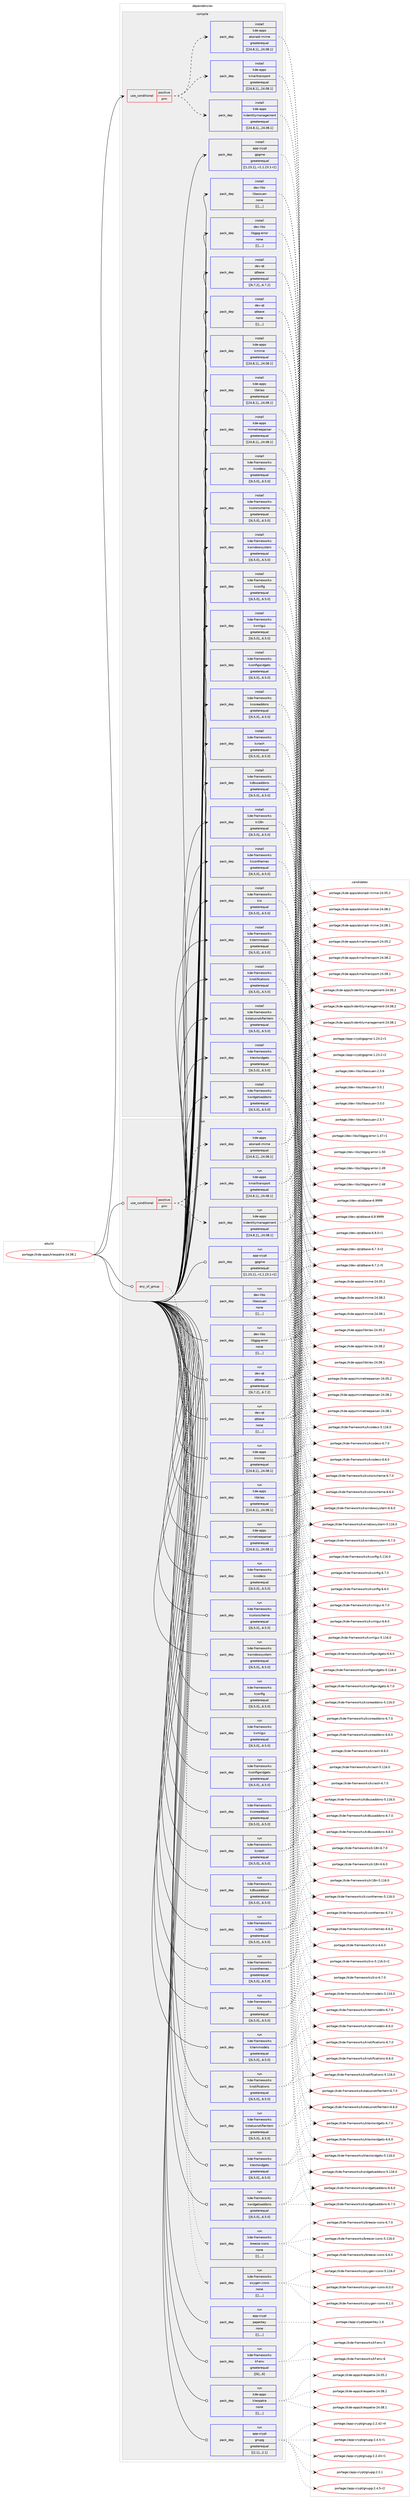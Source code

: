 digraph prolog {

# *************
# Graph options
# *************

newrank=true;
concentrate=true;
compound=true;
graph [rankdir=LR,fontname=Helvetica,fontsize=10,ranksep=1.5];#, ranksep=2.5, nodesep=0.2];
edge  [arrowhead=vee];
node  [fontname=Helvetica,fontsize=10];

# **********
# The ebuild
# **********

subgraph cluster_leftcol {
color=gray;
label=<<i>ebuild</i>>;
id [label="portage://kde-apps/kleopatra-24.08.1", color=red, width=4, href="../kde-apps/kleopatra-24.08.1.svg"];
}

# ****************
# The dependencies
# ****************

subgraph cluster_midcol {
color=gray;
label=<<i>dependencies</i>>;
subgraph cluster_compile {
fillcolor="#eeeeee";
style=filled;
label=<<i>compile</i>>;
subgraph cond72234 {
dependency270247 [label=<<TABLE BORDER="0" CELLBORDER="1" CELLSPACING="0" CELLPADDING="4"><TR><TD ROWSPAN="3" CELLPADDING="10">use_conditional</TD></TR><TR><TD>positive</TD></TR><TR><TD>pim</TD></TR></TABLE>>, shape=none, color=red];
subgraph pack196032 {
dependency270260 [label=<<TABLE BORDER="0" CELLBORDER="1" CELLSPACING="0" CELLPADDING="4" WIDTH="220"><TR><TD ROWSPAN="6" CELLPADDING="30">pack_dep</TD></TR><TR><TD WIDTH="110">install</TD></TR><TR><TD>kde-apps</TD></TR><TR><TD>akonadi-mime</TD></TR><TR><TD>greaterequal</TD></TR><TR><TD>[[24,8,1],,,24.08.1]</TD></TR></TABLE>>, shape=none, color=blue];
}
dependency270247:e -> dependency270260:w [weight=20,style="dashed",arrowhead="vee"];
subgraph pack196047 {
dependency270264 [label=<<TABLE BORDER="0" CELLBORDER="1" CELLSPACING="0" CELLPADDING="4" WIDTH="220"><TR><TD ROWSPAN="6" CELLPADDING="30">pack_dep</TD></TR><TR><TD WIDTH="110">install</TD></TR><TR><TD>kde-apps</TD></TR><TR><TD>kidentitymanagement</TD></TR><TR><TD>greaterequal</TD></TR><TR><TD>[[24,8,1],,,24.08.1]</TD></TR></TABLE>>, shape=none, color=blue];
}
dependency270247:e -> dependency270264:w [weight=20,style="dashed",arrowhead="vee"];
subgraph pack196049 {
dependency270275 [label=<<TABLE BORDER="0" CELLBORDER="1" CELLSPACING="0" CELLPADDING="4" WIDTH="220"><TR><TD ROWSPAN="6" CELLPADDING="30">pack_dep</TD></TR><TR><TD WIDTH="110">install</TD></TR><TR><TD>kde-apps</TD></TR><TR><TD>kmailtransport</TD></TR><TR><TD>greaterequal</TD></TR><TR><TD>[[24,8,1],,,24.08.1]</TD></TR></TABLE>>, shape=none, color=blue];
}
dependency270247:e -> dependency270275:w [weight=20,style="dashed",arrowhead="vee"];
}
id:e -> dependency270247:w [weight=20,style="solid",arrowhead="vee"];
subgraph pack196067 {
dependency270298 [label=<<TABLE BORDER="0" CELLBORDER="1" CELLSPACING="0" CELLPADDING="4" WIDTH="220"><TR><TD ROWSPAN="6" CELLPADDING="30">pack_dep</TD></TR><TR><TD WIDTH="110">install</TD></TR><TR><TD>app-crypt</TD></TR><TR><TD>gpgme</TD></TR><TR><TD>greaterequal</TD></TR><TR><TD>[[1,23,1],,-r1,1.23.1-r1]</TD></TR></TABLE>>, shape=none, color=blue];
}
id:e -> dependency270298:w [weight=20,style="solid",arrowhead="vee"];
subgraph pack196081 {
dependency270337 [label=<<TABLE BORDER="0" CELLBORDER="1" CELLSPACING="0" CELLPADDING="4" WIDTH="220"><TR><TD ROWSPAN="6" CELLPADDING="30">pack_dep</TD></TR><TR><TD WIDTH="110">install</TD></TR><TR><TD>dev-libs</TD></TR><TR><TD>libassuan</TD></TR><TR><TD>none</TD></TR><TR><TD>[[],,,,]</TD></TR></TABLE>>, shape=none, color=blue];
}
id:e -> dependency270337:w [weight=20,style="solid",arrowhead="vee"];
subgraph pack196115 {
dependency270349 [label=<<TABLE BORDER="0" CELLBORDER="1" CELLSPACING="0" CELLPADDING="4" WIDTH="220"><TR><TD ROWSPAN="6" CELLPADDING="30">pack_dep</TD></TR><TR><TD WIDTH="110">install</TD></TR><TR><TD>dev-libs</TD></TR><TR><TD>libgpg-error</TD></TR><TR><TD>none</TD></TR><TR><TD>[[],,,,]</TD></TR></TABLE>>, shape=none, color=blue];
}
id:e -> dependency270349:w [weight=20,style="solid",arrowhead="vee"];
subgraph pack196151 {
dependency270390 [label=<<TABLE BORDER="0" CELLBORDER="1" CELLSPACING="0" CELLPADDING="4" WIDTH="220"><TR><TD ROWSPAN="6" CELLPADDING="30">pack_dep</TD></TR><TR><TD WIDTH="110">install</TD></TR><TR><TD>dev-qt</TD></TR><TR><TD>qtbase</TD></TR><TR><TD>greaterequal</TD></TR><TR><TD>[[6,7,2],,,6.7.2]</TD></TR></TABLE>>, shape=none, color=blue];
}
id:e -> dependency270390:w [weight=20,style="solid",arrowhead="vee"];
subgraph pack196166 {
dependency270405 [label=<<TABLE BORDER="0" CELLBORDER="1" CELLSPACING="0" CELLPADDING="4" WIDTH="220"><TR><TD ROWSPAN="6" CELLPADDING="30">pack_dep</TD></TR><TR><TD WIDTH="110">install</TD></TR><TR><TD>dev-qt</TD></TR><TR><TD>qtbase</TD></TR><TR><TD>none</TD></TR><TR><TD>[[],,,,]</TD></TR></TABLE>>, shape=none, color=blue];
}
id:e -> dependency270405:w [weight=20,style="solid",arrowhead="vee"];
subgraph pack196189 {
dependency270420 [label=<<TABLE BORDER="0" CELLBORDER="1" CELLSPACING="0" CELLPADDING="4" WIDTH="220"><TR><TD ROWSPAN="6" CELLPADDING="30">pack_dep</TD></TR><TR><TD WIDTH="110">install</TD></TR><TR><TD>kde-apps</TD></TR><TR><TD>kmime</TD></TR><TR><TD>greaterequal</TD></TR><TR><TD>[[24,8,1],,,24.08.1]</TD></TR></TABLE>>, shape=none, color=blue];
}
id:e -> dependency270420:w [weight=20,style="solid",arrowhead="vee"];
subgraph pack196190 {
dependency270421 [label=<<TABLE BORDER="0" CELLBORDER="1" CELLSPACING="0" CELLPADDING="4" WIDTH="220"><TR><TD ROWSPAN="6" CELLPADDING="30">pack_dep</TD></TR><TR><TD WIDTH="110">install</TD></TR><TR><TD>kde-apps</TD></TR><TR><TD>libkleo</TD></TR><TR><TD>greaterequal</TD></TR><TR><TD>[[24,8,1],,,24.08.1]</TD></TR></TABLE>>, shape=none, color=blue];
}
id:e -> dependency270421:w [weight=20,style="solid",arrowhead="vee"];
subgraph pack196191 {
dependency270423 [label=<<TABLE BORDER="0" CELLBORDER="1" CELLSPACING="0" CELLPADDING="4" WIDTH="220"><TR><TD ROWSPAN="6" CELLPADDING="30">pack_dep</TD></TR><TR><TD WIDTH="110">install</TD></TR><TR><TD>kde-apps</TD></TR><TR><TD>mimetreeparser</TD></TR><TR><TD>greaterequal</TD></TR><TR><TD>[[24,8,1],,,24.08.1]</TD></TR></TABLE>>, shape=none, color=blue];
}
id:e -> dependency270423:w [weight=20,style="solid",arrowhead="vee"];
subgraph pack196203 {
dependency270440 [label=<<TABLE BORDER="0" CELLBORDER="1" CELLSPACING="0" CELLPADDING="4" WIDTH="220"><TR><TD ROWSPAN="6" CELLPADDING="30">pack_dep</TD></TR><TR><TD WIDTH="110">install</TD></TR><TR><TD>kde-frameworks</TD></TR><TR><TD>kcodecs</TD></TR><TR><TD>greaterequal</TD></TR><TR><TD>[[6,5,0],,,6.5.0]</TD></TR></TABLE>>, shape=none, color=blue];
}
id:e -> dependency270440:w [weight=20,style="solid",arrowhead="vee"];
subgraph pack196205 {
dependency270443 [label=<<TABLE BORDER="0" CELLBORDER="1" CELLSPACING="0" CELLPADDING="4" WIDTH="220"><TR><TD ROWSPAN="6" CELLPADDING="30">pack_dep</TD></TR><TR><TD WIDTH="110">install</TD></TR><TR><TD>kde-frameworks</TD></TR><TR><TD>kcolorscheme</TD></TR><TR><TD>greaterequal</TD></TR><TR><TD>[[6,5,0],,,6.5.0]</TD></TR></TABLE>>, shape=none, color=blue];
}
id:e -> dependency270443:w [weight=20,style="solid",arrowhead="vee"];
subgraph pack196245 {
dependency270486 [label=<<TABLE BORDER="0" CELLBORDER="1" CELLSPACING="0" CELLPADDING="4" WIDTH="220"><TR><TD ROWSPAN="6" CELLPADDING="30">pack_dep</TD></TR><TR><TD WIDTH="110">install</TD></TR><TR><TD>kde-frameworks</TD></TR><TR><TD>kconfig</TD></TR><TR><TD>greaterequal</TD></TR><TR><TD>[[6,5,0],,,6.5.0]</TD></TR></TABLE>>, shape=none, color=blue];
}
id:e -> dependency270486:w [weight=20,style="solid",arrowhead="vee"];
subgraph pack196250 {
dependency270490 [label=<<TABLE BORDER="0" CELLBORDER="1" CELLSPACING="0" CELLPADDING="4" WIDTH="220"><TR><TD ROWSPAN="6" CELLPADDING="30">pack_dep</TD></TR><TR><TD WIDTH="110">install</TD></TR><TR><TD>kde-frameworks</TD></TR><TR><TD>kconfigwidgets</TD></TR><TR><TD>greaterequal</TD></TR><TR><TD>[[6,5,0],,,6.5.0]</TD></TR></TABLE>>, shape=none, color=blue];
}
id:e -> dependency270490:w [weight=20,style="solid",arrowhead="vee"];
subgraph pack196253 {
dependency270496 [label=<<TABLE BORDER="0" CELLBORDER="1" CELLSPACING="0" CELLPADDING="4" WIDTH="220"><TR><TD ROWSPAN="6" CELLPADDING="30">pack_dep</TD></TR><TR><TD WIDTH="110">install</TD></TR><TR><TD>kde-frameworks</TD></TR><TR><TD>kcoreaddons</TD></TR><TR><TD>greaterequal</TD></TR><TR><TD>[[6,5,0],,,6.5.0]</TD></TR></TABLE>>, shape=none, color=blue];
}
id:e -> dependency270496:w [weight=20,style="solid",arrowhead="vee"];
subgraph pack196261 {
dependency270525 [label=<<TABLE BORDER="0" CELLBORDER="1" CELLSPACING="0" CELLPADDING="4" WIDTH="220"><TR><TD ROWSPAN="6" CELLPADDING="30">pack_dep</TD></TR><TR><TD WIDTH="110">install</TD></TR><TR><TD>kde-frameworks</TD></TR><TR><TD>kcrash</TD></TR><TR><TD>greaterequal</TD></TR><TR><TD>[[6,5,0],,,6.5.0]</TD></TR></TABLE>>, shape=none, color=blue];
}
id:e -> dependency270525:w [weight=20,style="solid",arrowhead="vee"];
subgraph pack196322 {
dependency270569 [label=<<TABLE BORDER="0" CELLBORDER="1" CELLSPACING="0" CELLPADDING="4" WIDTH="220"><TR><TD ROWSPAN="6" CELLPADDING="30">pack_dep</TD></TR><TR><TD WIDTH="110">install</TD></TR><TR><TD>kde-frameworks</TD></TR><TR><TD>kdbusaddons</TD></TR><TR><TD>greaterequal</TD></TR><TR><TD>[[6,5,0],,,6.5.0]</TD></TR></TABLE>>, shape=none, color=blue];
}
id:e -> dependency270569:w [weight=20,style="solid",arrowhead="vee"];
subgraph pack196343 {
dependency270587 [label=<<TABLE BORDER="0" CELLBORDER="1" CELLSPACING="0" CELLPADDING="4" WIDTH="220"><TR><TD ROWSPAN="6" CELLPADDING="30">pack_dep</TD></TR><TR><TD WIDTH="110">install</TD></TR><TR><TD>kde-frameworks</TD></TR><TR><TD>ki18n</TD></TR><TR><TD>greaterequal</TD></TR><TR><TD>[[6,5,0],,,6.5.0]</TD></TR></TABLE>>, shape=none, color=blue];
}
id:e -> dependency270587:w [weight=20,style="solid",arrowhead="vee"];
subgraph pack196374 {
dependency270636 [label=<<TABLE BORDER="0" CELLBORDER="1" CELLSPACING="0" CELLPADDING="4" WIDTH="220"><TR><TD ROWSPAN="6" CELLPADDING="30">pack_dep</TD></TR><TR><TD WIDTH="110">install</TD></TR><TR><TD>kde-frameworks</TD></TR><TR><TD>kiconthemes</TD></TR><TR><TD>greaterequal</TD></TR><TR><TD>[[6,5,0],,,6.5.0]</TD></TR></TABLE>>, shape=none, color=blue];
}
id:e -> dependency270636:w [weight=20,style="solid",arrowhead="vee"];
subgraph pack196388 {
dependency270681 [label=<<TABLE BORDER="0" CELLBORDER="1" CELLSPACING="0" CELLPADDING="4" WIDTH="220"><TR><TD ROWSPAN="6" CELLPADDING="30">pack_dep</TD></TR><TR><TD WIDTH="110">install</TD></TR><TR><TD>kde-frameworks</TD></TR><TR><TD>kio</TD></TR><TR><TD>greaterequal</TD></TR><TR><TD>[[6,5,0],,,6.5.0]</TD></TR></TABLE>>, shape=none, color=blue];
}
id:e -> dependency270681:w [weight=20,style="solid",arrowhead="vee"];
subgraph pack196428 {
dependency270731 [label=<<TABLE BORDER="0" CELLBORDER="1" CELLSPACING="0" CELLPADDING="4" WIDTH="220"><TR><TD ROWSPAN="6" CELLPADDING="30">pack_dep</TD></TR><TR><TD WIDTH="110">install</TD></TR><TR><TD>kde-frameworks</TD></TR><TR><TD>kitemmodels</TD></TR><TR><TD>greaterequal</TD></TR><TR><TD>[[6,5,0],,,6.5.0]</TD></TR></TABLE>>, shape=none, color=blue];
}
id:e -> dependency270731:w [weight=20,style="solid",arrowhead="vee"];
subgraph pack196476 {
dependency270751 [label=<<TABLE BORDER="0" CELLBORDER="1" CELLSPACING="0" CELLPADDING="4" WIDTH="220"><TR><TD ROWSPAN="6" CELLPADDING="30">pack_dep</TD></TR><TR><TD WIDTH="110">install</TD></TR><TR><TD>kde-frameworks</TD></TR><TR><TD>knotifications</TD></TR><TR><TD>greaterequal</TD></TR><TR><TD>[[6,5,0],,,6.5.0]</TD></TR></TABLE>>, shape=none, color=blue];
}
id:e -> dependency270751:w [weight=20,style="solid",arrowhead="vee"];
subgraph pack196509 {
dependency270766 [label=<<TABLE BORDER="0" CELLBORDER="1" CELLSPACING="0" CELLPADDING="4" WIDTH="220"><TR><TD ROWSPAN="6" CELLPADDING="30">pack_dep</TD></TR><TR><TD WIDTH="110">install</TD></TR><TR><TD>kde-frameworks</TD></TR><TR><TD>kstatusnotifieritem</TD></TR><TR><TD>greaterequal</TD></TR><TR><TD>[[6,5,0],,,6.5.0]</TD></TR></TABLE>>, shape=none, color=blue];
}
id:e -> dependency270766:w [weight=20,style="solid",arrowhead="vee"];
subgraph pack196511 {
dependency270800 [label=<<TABLE BORDER="0" CELLBORDER="1" CELLSPACING="0" CELLPADDING="4" WIDTH="220"><TR><TD ROWSPAN="6" CELLPADDING="30">pack_dep</TD></TR><TR><TD WIDTH="110">install</TD></TR><TR><TD>kde-frameworks</TD></TR><TR><TD>ktextwidgets</TD></TR><TR><TD>greaterequal</TD></TR><TR><TD>[[6,5,0],,,6.5.0]</TD></TR></TABLE>>, shape=none, color=blue];
}
id:e -> dependency270800:w [weight=20,style="solid",arrowhead="vee"];
subgraph pack196551 {
dependency270813 [label=<<TABLE BORDER="0" CELLBORDER="1" CELLSPACING="0" CELLPADDING="4" WIDTH="220"><TR><TD ROWSPAN="6" CELLPADDING="30">pack_dep</TD></TR><TR><TD WIDTH="110">install</TD></TR><TR><TD>kde-frameworks</TD></TR><TR><TD>kwidgetsaddons</TD></TR><TR><TD>greaterequal</TD></TR><TR><TD>[[6,5,0],,,6.5.0]</TD></TR></TABLE>>, shape=none, color=blue];
}
id:e -> dependency270813:w [weight=20,style="solid",arrowhead="vee"];
subgraph pack196555 {
dependency270833 [label=<<TABLE BORDER="0" CELLBORDER="1" CELLSPACING="0" CELLPADDING="4" WIDTH="220"><TR><TD ROWSPAN="6" CELLPADDING="30">pack_dep</TD></TR><TR><TD WIDTH="110">install</TD></TR><TR><TD>kde-frameworks</TD></TR><TR><TD>kwindowsystem</TD></TR><TR><TD>greaterequal</TD></TR><TR><TD>[[6,5,0],,,6.5.0]</TD></TR></TABLE>>, shape=none, color=blue];
}
id:e -> dependency270833:w [weight=20,style="solid",arrowhead="vee"];
subgraph pack196598 {
dependency270868 [label=<<TABLE BORDER="0" CELLBORDER="1" CELLSPACING="0" CELLPADDING="4" WIDTH="220"><TR><TD ROWSPAN="6" CELLPADDING="30">pack_dep</TD></TR><TR><TD WIDTH="110">install</TD></TR><TR><TD>kde-frameworks</TD></TR><TR><TD>kxmlgui</TD></TR><TR><TD>greaterequal</TD></TR><TR><TD>[[6,5,0],,,6.5.0]</TD></TR></TABLE>>, shape=none, color=blue];
}
id:e -> dependency270868:w [weight=20,style="solid",arrowhead="vee"];
}
subgraph cluster_compileandrun {
fillcolor="#eeeeee";
style=filled;
label=<<i>compile and run</i>>;
}
subgraph cluster_run {
fillcolor="#eeeeee";
style=filled;
label=<<i>run</i>>;
subgraph any1836 {
dependency270886 [label=<<TABLE BORDER="0" CELLBORDER="1" CELLSPACING="0" CELLPADDING="4"><TR><TD CELLPADDING="10">any_of_group</TD></TR></TABLE>>, shape=none, color=red];subgraph pack196620 {
dependency270967 [label=<<TABLE BORDER="0" CELLBORDER="1" CELLSPACING="0" CELLPADDING="4" WIDTH="220"><TR><TD ROWSPAN="6" CELLPADDING="30">pack_dep</TD></TR><TR><TD WIDTH="110">run</TD></TR><TR><TD>kde-frameworks</TD></TR><TR><TD>breeze-icons</TD></TR><TR><TD>none</TD></TR><TR><TD>[[],,,,]</TD></TR></TABLE>>, shape=none, color=blue];
}
dependency270886:e -> dependency270967:w [weight=20,style="dotted",arrowhead="oinv"];
subgraph pack196692 {
dependency271029 [label=<<TABLE BORDER="0" CELLBORDER="1" CELLSPACING="0" CELLPADDING="4" WIDTH="220"><TR><TD ROWSPAN="6" CELLPADDING="30">pack_dep</TD></TR><TR><TD WIDTH="110">run</TD></TR><TR><TD>kde-frameworks</TD></TR><TR><TD>oxygen-icons</TD></TR><TR><TD>none</TD></TR><TR><TD>[[],,,,]</TD></TR></TABLE>>, shape=none, color=blue];
}
dependency270886:e -> dependency271029:w [weight=20,style="dotted",arrowhead="oinv"];
}
id:e -> dependency270886:w [weight=20,style="solid",arrowhead="odot"];
subgraph cond72294 {
dependency271091 [label=<<TABLE BORDER="0" CELLBORDER="1" CELLSPACING="0" CELLPADDING="4"><TR><TD ROWSPAN="3" CELLPADDING="10">use_conditional</TD></TR><TR><TD>positive</TD></TR><TR><TD>pim</TD></TR></TABLE>>, shape=none, color=red];
subgraph pack196820 {
dependency271138 [label=<<TABLE BORDER="0" CELLBORDER="1" CELLSPACING="0" CELLPADDING="4" WIDTH="220"><TR><TD ROWSPAN="6" CELLPADDING="30">pack_dep</TD></TR><TR><TD WIDTH="110">run</TD></TR><TR><TD>kde-apps</TD></TR><TR><TD>akonadi-mime</TD></TR><TR><TD>greaterequal</TD></TR><TR><TD>[[24,8,1],,,24.08.1]</TD></TR></TABLE>>, shape=none, color=blue];
}
dependency271091:e -> dependency271138:w [weight=20,style="dashed",arrowhead="vee"];
subgraph pack196858 {
dependency271217 [label=<<TABLE BORDER="0" CELLBORDER="1" CELLSPACING="0" CELLPADDING="4" WIDTH="220"><TR><TD ROWSPAN="6" CELLPADDING="30">pack_dep</TD></TR><TR><TD WIDTH="110">run</TD></TR><TR><TD>kde-apps</TD></TR><TR><TD>kidentitymanagement</TD></TR><TR><TD>greaterequal</TD></TR><TR><TD>[[24,8,1],,,24.08.1]</TD></TR></TABLE>>, shape=none, color=blue];
}
dependency271091:e -> dependency271217:w [weight=20,style="dashed",arrowhead="vee"];
subgraph pack196917 {
dependency271228 [label=<<TABLE BORDER="0" CELLBORDER="1" CELLSPACING="0" CELLPADDING="4" WIDTH="220"><TR><TD ROWSPAN="6" CELLPADDING="30">pack_dep</TD></TR><TR><TD WIDTH="110">run</TD></TR><TR><TD>kde-apps</TD></TR><TR><TD>kmailtransport</TD></TR><TR><TD>greaterequal</TD></TR><TR><TD>[[24,8,1],,,24.08.1]</TD></TR></TABLE>>, shape=none, color=blue];
}
dependency271091:e -> dependency271228:w [weight=20,style="dashed",arrowhead="vee"];
}
id:e -> dependency271091:w [weight=20,style="solid",arrowhead="odot"];
subgraph pack196925 {
dependency271235 [label=<<TABLE BORDER="0" CELLBORDER="1" CELLSPACING="0" CELLPADDING="4" WIDTH="220"><TR><TD ROWSPAN="6" CELLPADDING="30">pack_dep</TD></TR><TR><TD WIDTH="110">run</TD></TR><TR><TD>app-crypt</TD></TR><TR><TD>gnupg</TD></TR><TR><TD>greaterequal</TD></TR><TR><TD>[[2,1],,,2.1]</TD></TR></TABLE>>, shape=none, color=blue];
}
id:e -> dependency271235:w [weight=20,style="solid",arrowhead="odot"];
subgraph pack196931 {
dependency271241 [label=<<TABLE BORDER="0" CELLBORDER="1" CELLSPACING="0" CELLPADDING="4" WIDTH="220"><TR><TD ROWSPAN="6" CELLPADDING="30">pack_dep</TD></TR><TR><TD WIDTH="110">run</TD></TR><TR><TD>app-crypt</TD></TR><TR><TD>gpgme</TD></TR><TR><TD>greaterequal</TD></TR><TR><TD>[[1,23,1],,-r1,1.23.1-r1]</TD></TR></TABLE>>, shape=none, color=blue];
}
id:e -> dependency271241:w [weight=20,style="solid",arrowhead="odot"];
subgraph pack196934 {
dependency271269 [label=<<TABLE BORDER="0" CELLBORDER="1" CELLSPACING="0" CELLPADDING="4" WIDTH="220"><TR><TD ROWSPAN="6" CELLPADDING="30">pack_dep</TD></TR><TR><TD WIDTH="110">run</TD></TR><TR><TD>app-crypt</TD></TR><TR><TD>paperkey</TD></TR><TR><TD>none</TD></TR><TR><TD>[[],,,,]</TD></TR></TABLE>>, shape=none, color=blue];
}
id:e -> dependency271269:w [weight=20,style="solid",arrowhead="odot"];
subgraph pack196976 {
dependency271302 [label=<<TABLE BORDER="0" CELLBORDER="1" CELLSPACING="0" CELLPADDING="4" WIDTH="220"><TR><TD ROWSPAN="6" CELLPADDING="30">pack_dep</TD></TR><TR><TD WIDTH="110">run</TD></TR><TR><TD>dev-libs</TD></TR><TR><TD>libassuan</TD></TR><TR><TD>none</TD></TR><TR><TD>[[],,,,]</TD></TR></TABLE>>, shape=none, color=blue];
}
id:e -> dependency271302:w [weight=20,style="solid",arrowhead="odot"];
subgraph pack196991 {
dependency271338 [label=<<TABLE BORDER="0" CELLBORDER="1" CELLSPACING="0" CELLPADDING="4" WIDTH="220"><TR><TD ROWSPAN="6" CELLPADDING="30">pack_dep</TD></TR><TR><TD WIDTH="110">run</TD></TR><TR><TD>dev-libs</TD></TR><TR><TD>libgpg-error</TD></TR><TR><TD>none</TD></TR><TR><TD>[[],,,,]</TD></TR></TABLE>>, shape=none, color=blue];
}
id:e -> dependency271338:w [weight=20,style="solid",arrowhead="odot"];
subgraph pack197022 {
dependency271355 [label=<<TABLE BORDER="0" CELLBORDER="1" CELLSPACING="0" CELLPADDING="4" WIDTH="220"><TR><TD ROWSPAN="6" CELLPADDING="30">pack_dep</TD></TR><TR><TD WIDTH="110">run</TD></TR><TR><TD>dev-qt</TD></TR><TR><TD>qtbase</TD></TR><TR><TD>greaterequal</TD></TR><TR><TD>[[6,7,2],,,6.7.2]</TD></TR></TABLE>>, shape=none, color=blue];
}
id:e -> dependency271355:w [weight=20,style="solid",arrowhead="odot"];
subgraph pack197062 {
dependency271391 [label=<<TABLE BORDER="0" CELLBORDER="1" CELLSPACING="0" CELLPADDING="4" WIDTH="220"><TR><TD ROWSPAN="6" CELLPADDING="30">pack_dep</TD></TR><TR><TD WIDTH="110">run</TD></TR><TR><TD>dev-qt</TD></TR><TR><TD>qtbase</TD></TR><TR><TD>none</TD></TR><TR><TD>[[],,,,]</TD></TR></TABLE>>, shape=none, color=blue];
}
id:e -> dependency271391:w [weight=20,style="solid",arrowhead="odot"];
subgraph pack197066 {
dependency271394 [label=<<TABLE BORDER="0" CELLBORDER="1" CELLSPACING="0" CELLPADDING="4" WIDTH="220"><TR><TD ROWSPAN="6" CELLPADDING="30">pack_dep</TD></TR><TR><TD WIDTH="110">run</TD></TR><TR><TD>kde-apps</TD></TR><TR><TD>kmime</TD></TR><TR><TD>greaterequal</TD></TR><TR><TD>[[24,8,1],,,24.08.1]</TD></TR></TABLE>>, shape=none, color=blue];
}
id:e -> dependency271394:w [weight=20,style="solid",arrowhead="odot"];
subgraph pack197070 {
dependency271431 [label=<<TABLE BORDER="0" CELLBORDER="1" CELLSPACING="0" CELLPADDING="4" WIDTH="220"><TR><TD ROWSPAN="6" CELLPADDING="30">pack_dep</TD></TR><TR><TD WIDTH="110">run</TD></TR><TR><TD>kde-apps</TD></TR><TR><TD>libkleo</TD></TR><TR><TD>greaterequal</TD></TR><TR><TD>[[24,8,1],,,24.08.1]</TD></TR></TABLE>>, shape=none, color=blue];
}
id:e -> dependency271431:w [weight=20,style="solid",arrowhead="odot"];
subgraph pack197132 {
dependency271466 [label=<<TABLE BORDER="0" CELLBORDER="1" CELLSPACING="0" CELLPADDING="4" WIDTH="220"><TR><TD ROWSPAN="6" CELLPADDING="30">pack_dep</TD></TR><TR><TD WIDTH="110">run</TD></TR><TR><TD>kde-apps</TD></TR><TR><TD>mimetreeparser</TD></TR><TR><TD>greaterequal</TD></TR><TR><TD>[[24,8,1],,,24.08.1]</TD></TR></TABLE>>, shape=none, color=blue];
}
id:e -> dependency271466:w [weight=20,style="solid",arrowhead="odot"];
subgraph pack197136 {
dependency271504 [label=<<TABLE BORDER="0" CELLBORDER="1" CELLSPACING="0" CELLPADDING="4" WIDTH="220"><TR><TD ROWSPAN="6" CELLPADDING="30">pack_dep</TD></TR><TR><TD WIDTH="110">run</TD></TR><TR><TD>kde-frameworks</TD></TR><TR><TD>kcodecs</TD></TR><TR><TD>greaterequal</TD></TR><TR><TD>[[6,5,0],,,6.5.0]</TD></TR></TABLE>>, shape=none, color=blue];
}
id:e -> dependency271504:w [weight=20,style="solid",arrowhead="odot"];
subgraph pack197180 {
dependency271534 [label=<<TABLE BORDER="0" CELLBORDER="1" CELLSPACING="0" CELLPADDING="4" WIDTH="220"><TR><TD ROWSPAN="6" CELLPADDING="30">pack_dep</TD></TR><TR><TD WIDTH="110">run</TD></TR><TR><TD>kde-frameworks</TD></TR><TR><TD>kcolorscheme</TD></TR><TR><TD>greaterequal</TD></TR><TR><TD>[[6,5,0],,,6.5.0]</TD></TR></TABLE>>, shape=none, color=blue];
}
id:e -> dependency271534:w [weight=20,style="solid",arrowhead="odot"];
subgraph pack197200 {
dependency271538 [label=<<TABLE BORDER="0" CELLBORDER="1" CELLSPACING="0" CELLPADDING="4" WIDTH="220"><TR><TD ROWSPAN="6" CELLPADDING="30">pack_dep</TD></TR><TR><TD WIDTH="110">run</TD></TR><TR><TD>kde-frameworks</TD></TR><TR><TD>kconfig</TD></TR><TR><TD>greaterequal</TD></TR><TR><TD>[[6,5,0],,,6.5.0]</TD></TR></TABLE>>, shape=none, color=blue];
}
id:e -> dependency271538:w [weight=20,style="solid",arrowhead="odot"];
subgraph pack197201 {
dependency271543 [label=<<TABLE BORDER="0" CELLBORDER="1" CELLSPACING="0" CELLPADDING="4" WIDTH="220"><TR><TD ROWSPAN="6" CELLPADDING="30">pack_dep</TD></TR><TR><TD WIDTH="110">run</TD></TR><TR><TD>kde-frameworks</TD></TR><TR><TD>kconfigwidgets</TD></TR><TR><TD>greaterequal</TD></TR><TR><TD>[[6,5,0],,,6.5.0]</TD></TR></TABLE>>, shape=none, color=blue];
}
id:e -> dependency271543:w [weight=20,style="solid",arrowhead="odot"];
subgraph pack197229 {
dependency271589 [label=<<TABLE BORDER="0" CELLBORDER="1" CELLSPACING="0" CELLPADDING="4" WIDTH="220"><TR><TD ROWSPAN="6" CELLPADDING="30">pack_dep</TD></TR><TR><TD WIDTH="110">run</TD></TR><TR><TD>kde-frameworks</TD></TR><TR><TD>kcoreaddons</TD></TR><TR><TD>greaterequal</TD></TR><TR><TD>[[6,5,0],,,6.5.0]</TD></TR></TABLE>>, shape=none, color=blue];
}
id:e -> dependency271589:w [weight=20,style="solid",arrowhead="odot"];
subgraph pack197242 {
dependency271609 [label=<<TABLE BORDER="0" CELLBORDER="1" CELLSPACING="0" CELLPADDING="4" WIDTH="220"><TR><TD ROWSPAN="6" CELLPADDING="30">pack_dep</TD></TR><TR><TD WIDTH="110">run</TD></TR><TR><TD>kde-frameworks</TD></TR><TR><TD>kcrash</TD></TR><TR><TD>greaterequal</TD></TR><TR><TD>[[6,5,0],,,6.5.0]</TD></TR></TABLE>>, shape=none, color=blue];
}
id:e -> dependency271609:w [weight=20,style="solid",arrowhead="odot"];
subgraph pack197285 {
dependency271686 [label=<<TABLE BORDER="0" CELLBORDER="1" CELLSPACING="0" CELLPADDING="4" WIDTH="220"><TR><TD ROWSPAN="6" CELLPADDING="30">pack_dep</TD></TR><TR><TD WIDTH="110">run</TD></TR><TR><TD>kde-frameworks</TD></TR><TR><TD>kdbusaddons</TD></TR><TR><TD>greaterequal</TD></TR><TR><TD>[[6,5,0],,,6.5.0]</TD></TR></TABLE>>, shape=none, color=blue];
}
id:e -> dependency271686:w [weight=20,style="solid",arrowhead="odot"];
subgraph pack197332 {
dependency271709 [label=<<TABLE BORDER="0" CELLBORDER="1" CELLSPACING="0" CELLPADDING="4" WIDTH="220"><TR><TD ROWSPAN="6" CELLPADDING="30">pack_dep</TD></TR><TR><TD WIDTH="110">run</TD></TR><TR><TD>kde-frameworks</TD></TR><TR><TD>kf-env</TD></TR><TR><TD>greaterequal</TD></TR><TR><TD>[[6],,,6]</TD></TR></TABLE>>, shape=none, color=blue];
}
id:e -> dependency271709:w [weight=20,style="solid",arrowhead="odot"];
subgraph pack197353 {
dependency271715 [label=<<TABLE BORDER="0" CELLBORDER="1" CELLSPACING="0" CELLPADDING="4" WIDTH="220"><TR><TD ROWSPAN="6" CELLPADDING="30">pack_dep</TD></TR><TR><TD WIDTH="110">run</TD></TR><TR><TD>kde-frameworks</TD></TR><TR><TD>ki18n</TD></TR><TR><TD>greaterequal</TD></TR><TR><TD>[[6,5,0],,,6.5.0]</TD></TR></TABLE>>, shape=none, color=blue];
}
id:e -> dependency271715:w [weight=20,style="solid",arrowhead="odot"];
subgraph pack197358 {
dependency271723 [label=<<TABLE BORDER="0" CELLBORDER="1" CELLSPACING="0" CELLPADDING="4" WIDTH="220"><TR><TD ROWSPAN="6" CELLPADDING="30">pack_dep</TD></TR><TR><TD WIDTH="110">run</TD></TR><TR><TD>kde-frameworks</TD></TR><TR><TD>kiconthemes</TD></TR><TR><TD>greaterequal</TD></TR><TR><TD>[[6,5,0],,,6.5.0]</TD></TR></TABLE>>, shape=none, color=blue];
}
id:e -> dependency271723:w [weight=20,style="solid",arrowhead="odot"];
subgraph pack197365 {
dependency271728 [label=<<TABLE BORDER="0" CELLBORDER="1" CELLSPACING="0" CELLPADDING="4" WIDTH="220"><TR><TD ROWSPAN="6" CELLPADDING="30">pack_dep</TD></TR><TR><TD WIDTH="110">run</TD></TR><TR><TD>kde-frameworks</TD></TR><TR><TD>kio</TD></TR><TR><TD>greaterequal</TD></TR><TR><TD>[[6,5,0],,,6.5.0]</TD></TR></TABLE>>, shape=none, color=blue];
}
id:e -> dependency271728:w [weight=20,style="solid",arrowhead="odot"];
subgraph pack197371 {
dependency271731 [label=<<TABLE BORDER="0" CELLBORDER="1" CELLSPACING="0" CELLPADDING="4" WIDTH="220"><TR><TD ROWSPAN="6" CELLPADDING="30">pack_dep</TD></TR><TR><TD WIDTH="110">run</TD></TR><TR><TD>kde-frameworks</TD></TR><TR><TD>kitemmodels</TD></TR><TR><TD>greaterequal</TD></TR><TR><TD>[[6,5,0],,,6.5.0]</TD></TR></TABLE>>, shape=none, color=blue];
}
id:e -> dependency271731:w [weight=20,style="solid",arrowhead="odot"];
subgraph pack197394 {
dependency271822 [label=<<TABLE BORDER="0" CELLBORDER="1" CELLSPACING="0" CELLPADDING="4" WIDTH="220"><TR><TD ROWSPAN="6" CELLPADDING="30">pack_dep</TD></TR><TR><TD WIDTH="110">run</TD></TR><TR><TD>kde-frameworks</TD></TR><TR><TD>knotifications</TD></TR><TR><TD>greaterequal</TD></TR><TR><TD>[[6,5,0],,,6.5.0]</TD></TR></TABLE>>, shape=none, color=blue];
}
id:e -> dependency271822:w [weight=20,style="solid",arrowhead="odot"];
subgraph pack197512 {
dependency271876 [label=<<TABLE BORDER="0" CELLBORDER="1" CELLSPACING="0" CELLPADDING="4" WIDTH="220"><TR><TD ROWSPAN="6" CELLPADDING="30">pack_dep</TD></TR><TR><TD WIDTH="110">run</TD></TR><TR><TD>kde-frameworks</TD></TR><TR><TD>kstatusnotifieritem</TD></TR><TR><TD>greaterequal</TD></TR><TR><TD>[[6,5,0],,,6.5.0]</TD></TR></TABLE>>, shape=none, color=blue];
}
id:e -> dependency271876:w [weight=20,style="solid",arrowhead="odot"];
subgraph pack197515 {
dependency271896 [label=<<TABLE BORDER="0" CELLBORDER="1" CELLSPACING="0" CELLPADDING="4" WIDTH="220"><TR><TD ROWSPAN="6" CELLPADDING="30">pack_dep</TD></TR><TR><TD WIDTH="110">run</TD></TR><TR><TD>kde-frameworks</TD></TR><TR><TD>ktextwidgets</TD></TR><TR><TD>greaterequal</TD></TR><TR><TD>[[6,5,0],,,6.5.0]</TD></TR></TABLE>>, shape=none, color=blue];
}
id:e -> dependency271896:w [weight=20,style="solid",arrowhead="odot"];
subgraph pack197537 {
dependency271904 [label=<<TABLE BORDER="0" CELLBORDER="1" CELLSPACING="0" CELLPADDING="4" WIDTH="220"><TR><TD ROWSPAN="6" CELLPADDING="30">pack_dep</TD></TR><TR><TD WIDTH="110">run</TD></TR><TR><TD>kde-frameworks</TD></TR><TR><TD>kwidgetsaddons</TD></TR><TR><TD>greaterequal</TD></TR><TR><TD>[[6,5,0],,,6.5.0]</TD></TR></TABLE>>, shape=none, color=blue];
}
id:e -> dependency271904:w [weight=20,style="solid",arrowhead="odot"];
subgraph pack197543 {
dependency271927 [label=<<TABLE BORDER="0" CELLBORDER="1" CELLSPACING="0" CELLPADDING="4" WIDTH="220"><TR><TD ROWSPAN="6" CELLPADDING="30">pack_dep</TD></TR><TR><TD WIDTH="110">run</TD></TR><TR><TD>kde-frameworks</TD></TR><TR><TD>kwindowsystem</TD></TR><TR><TD>greaterequal</TD></TR><TR><TD>[[6,5,0],,,6.5.0]</TD></TR></TABLE>>, shape=none, color=blue];
}
id:e -> dependency271927:w [weight=20,style="solid",arrowhead="odot"];
subgraph pack197568 {
dependency271985 [label=<<TABLE BORDER="0" CELLBORDER="1" CELLSPACING="0" CELLPADDING="4" WIDTH="220"><TR><TD ROWSPAN="6" CELLPADDING="30">pack_dep</TD></TR><TR><TD WIDTH="110">run</TD></TR><TR><TD>kde-frameworks</TD></TR><TR><TD>kxmlgui</TD></TR><TR><TD>greaterequal</TD></TR><TR><TD>[[6,5,0],,,6.5.0]</TD></TR></TABLE>>, shape=none, color=blue];
}
id:e -> dependency271985:w [weight=20,style="solid",arrowhead="odot"];
subgraph pack197611 {
dependency272005 [label=<<TABLE BORDER="0" CELLBORDER="1" CELLSPACING="0" CELLPADDING="4" WIDTH="220"><TR><TD ROWSPAN="6" CELLPADDING="30">pack_dep</TD></TR><TR><TD WIDTH="110">run</TD></TR><TR><TD>kde-apps</TD></TR><TR><TD>kleopatra</TD></TR><TR><TD>none</TD></TR><TR><TD>[[],,,,]</TD></TR></TABLE>>, shape=none, color=blue];
}
id:e -> dependency272005:w [weight=20,style="solid",arrowhead="odot"];
}
}

# **************
# The candidates
# **************

subgraph cluster_choices {
rank=same;
color=gray;
label=<<i>candidates</i>>;

subgraph choice196451 {
color=black;
nodesep=1;
choice1071001014597112112115479710711111097100105451091051091014550524648564650 [label="portage://kde-apps/akonadi-mime-24.08.2", color=red, width=4,href="../kde-apps/akonadi-mime-24.08.2.svg"];
choice1071001014597112112115479710711111097100105451091051091014550524648564649 [label="portage://kde-apps/akonadi-mime-24.08.1", color=red, width=4,href="../kde-apps/akonadi-mime-24.08.1.svg"];
choice1071001014597112112115479710711111097100105451091051091014550524648534650 [label="portage://kde-apps/akonadi-mime-24.05.2", color=red, width=4,href="../kde-apps/akonadi-mime-24.05.2.svg"];
dependency270260:e -> choice1071001014597112112115479710711111097100105451091051091014550524648564650:w [style=dotted,weight="100"];
dependency270260:e -> choice1071001014597112112115479710711111097100105451091051091014550524648564649:w [style=dotted,weight="100"];
dependency270260:e -> choice1071001014597112112115479710711111097100105451091051091014550524648534650:w [style=dotted,weight="100"];
}
subgraph choice196495 {
color=black;
nodesep=1;
choice10710010145971121121154710710510010111011610511612110997110971031011091011101164550524648564650 [label="portage://kde-apps/kidentitymanagement-24.08.2", color=red, width=4,href="../kde-apps/kidentitymanagement-24.08.2.svg"];
choice10710010145971121121154710710510010111011610511612110997110971031011091011101164550524648564649 [label="portage://kde-apps/kidentitymanagement-24.08.1", color=red, width=4,href="../kde-apps/kidentitymanagement-24.08.1.svg"];
choice10710010145971121121154710710510010111011610511612110997110971031011091011101164550524648534650 [label="portage://kde-apps/kidentitymanagement-24.05.2", color=red, width=4,href="../kde-apps/kidentitymanagement-24.05.2.svg"];
dependency270264:e -> choice10710010145971121121154710710510010111011610511612110997110971031011091011101164550524648564650:w [style=dotted,weight="100"];
dependency270264:e -> choice10710010145971121121154710710510010111011610511612110997110971031011091011101164550524648564649:w [style=dotted,weight="100"];
dependency270264:e -> choice10710010145971121121154710710510010111011610511612110997110971031011091011101164550524648534650:w [style=dotted,weight="100"];
}
subgraph choice196500 {
color=black;
nodesep=1;
choice10710010145971121121154710710997105108116114971101151121111141164550524648564650 [label="portage://kde-apps/kmailtransport-24.08.2", color=red, width=4,href="../kde-apps/kmailtransport-24.08.2.svg"];
choice10710010145971121121154710710997105108116114971101151121111141164550524648564649 [label="portage://kde-apps/kmailtransport-24.08.1", color=red, width=4,href="../kde-apps/kmailtransport-24.08.1.svg"];
choice10710010145971121121154710710997105108116114971101151121111141164550524648534650 [label="portage://kde-apps/kmailtransport-24.05.2", color=red, width=4,href="../kde-apps/kmailtransport-24.05.2.svg"];
dependency270275:e -> choice10710010145971121121154710710997105108116114971101151121111141164550524648564650:w [style=dotted,weight="100"];
dependency270275:e -> choice10710010145971121121154710710997105108116114971101151121111141164550524648564649:w [style=dotted,weight="100"];
dependency270275:e -> choice10710010145971121121154710710997105108116114971101151121111141164550524648534650:w [style=dotted,weight="100"];
}
subgraph choice196533 {
color=black;
nodesep=1;
choice97112112459911412111211647103112103109101454946505146504511450 [label="portage://app-crypt/gpgme-1.23.2-r2", color=red, width=4,href="../app-crypt/gpgme-1.23.2-r2.svg"];
choice97112112459911412111211647103112103109101454946505146504511449 [label="portage://app-crypt/gpgme-1.23.2-r1", color=red, width=4,href="../app-crypt/gpgme-1.23.2-r1.svg"];
dependency270298:e -> choice97112112459911412111211647103112103109101454946505146504511450:w [style=dotted,weight="100"];
dependency270298:e -> choice97112112459911412111211647103112103109101454946505146504511449:w [style=dotted,weight="100"];
}
subgraph choice196549 {
color=black;
nodesep=1;
choice100101118451081059811547108105989711511511797110455146484649 [label="portage://dev-libs/libassuan-3.0.1", color=red, width=4,href="../dev-libs/libassuan-3.0.1.svg"];
choice100101118451081059811547108105989711511511797110455146484648 [label="portage://dev-libs/libassuan-3.0.0", color=red, width=4,href="../dev-libs/libassuan-3.0.0.svg"];
choice100101118451081059811547108105989711511511797110455046534655 [label="portage://dev-libs/libassuan-2.5.7", color=red, width=4,href="../dev-libs/libassuan-2.5.7.svg"];
choice100101118451081059811547108105989711511511797110455046534654 [label="portage://dev-libs/libassuan-2.5.6", color=red, width=4,href="../dev-libs/libassuan-2.5.6.svg"];
dependency270337:e -> choice100101118451081059811547108105989711511511797110455146484649:w [style=dotted,weight="100"];
dependency270337:e -> choice100101118451081059811547108105989711511511797110455146484648:w [style=dotted,weight="100"];
dependency270337:e -> choice100101118451081059811547108105989711511511797110455046534655:w [style=dotted,weight="100"];
dependency270337:e -> choice100101118451081059811547108105989711511511797110455046534654:w [style=dotted,weight="100"];
}
subgraph choice196592 {
color=black;
nodesep=1;
choice10010111845108105981154710810598103112103451011141141111144549465348 [label="portage://dev-libs/libgpg-error-1.50", color=red, width=4,href="../dev-libs/libgpg-error-1.50.svg"];
choice10010111845108105981154710810598103112103451011141141111144549465257 [label="portage://dev-libs/libgpg-error-1.49", color=red, width=4,href="../dev-libs/libgpg-error-1.49.svg"];
choice10010111845108105981154710810598103112103451011141141111144549465256 [label="portage://dev-libs/libgpg-error-1.48", color=red, width=4,href="../dev-libs/libgpg-error-1.48.svg"];
choice100101118451081059811547108105981031121034510111411411111445494652554511449 [label="portage://dev-libs/libgpg-error-1.47-r1", color=red, width=4,href="../dev-libs/libgpg-error-1.47-r1.svg"];
dependency270349:e -> choice10010111845108105981154710810598103112103451011141141111144549465348:w [style=dotted,weight="100"];
dependency270349:e -> choice10010111845108105981154710810598103112103451011141141111144549465257:w [style=dotted,weight="100"];
dependency270349:e -> choice10010111845108105981154710810598103112103451011141141111144549465256:w [style=dotted,weight="100"];
dependency270349:e -> choice100101118451081059811547108105981031121034510111411411111445494652554511449:w [style=dotted,weight="100"];
}
subgraph choice196640 {
color=black;
nodesep=1;
choice1001011184511311647113116989711510145544657575757 [label="portage://dev-qt/qtbase-6.9999", color=red, width=4,href="../dev-qt/qtbase-6.9999.svg"];
choice10010111845113116471131169897115101455446564657575757 [label="portage://dev-qt/qtbase-6.8.9999", color=red, width=4,href="../dev-qt/qtbase-6.8.9999.svg"];
choice100101118451131164711311698971151014554465646484511449 [label="portage://dev-qt/qtbase-6.8.0-r1", color=red, width=4,href="../dev-qt/qtbase-6.8.0-r1.svg"];
choice100101118451131164711311698971151014554465546514511450 [label="portage://dev-qt/qtbase-6.7.3-r2", color=red, width=4,href="../dev-qt/qtbase-6.7.3-r2.svg"];
choice100101118451131164711311698971151014554465546504511453 [label="portage://dev-qt/qtbase-6.7.2-r5", color=red, width=4,href="../dev-qt/qtbase-6.7.2-r5.svg"];
dependency270390:e -> choice1001011184511311647113116989711510145544657575757:w [style=dotted,weight="100"];
dependency270390:e -> choice10010111845113116471131169897115101455446564657575757:w [style=dotted,weight="100"];
dependency270390:e -> choice100101118451131164711311698971151014554465646484511449:w [style=dotted,weight="100"];
dependency270390:e -> choice100101118451131164711311698971151014554465546514511450:w [style=dotted,weight="100"];
dependency270390:e -> choice100101118451131164711311698971151014554465546504511453:w [style=dotted,weight="100"];
}
subgraph choice196642 {
color=black;
nodesep=1;
choice1001011184511311647113116989711510145544657575757 [label="portage://dev-qt/qtbase-6.9999", color=red, width=4,href="../dev-qt/qtbase-6.9999.svg"];
choice10010111845113116471131169897115101455446564657575757 [label="portage://dev-qt/qtbase-6.8.9999", color=red, width=4,href="../dev-qt/qtbase-6.8.9999.svg"];
choice100101118451131164711311698971151014554465646484511449 [label="portage://dev-qt/qtbase-6.8.0-r1", color=red, width=4,href="../dev-qt/qtbase-6.8.0-r1.svg"];
choice100101118451131164711311698971151014554465546514511450 [label="portage://dev-qt/qtbase-6.7.3-r2", color=red, width=4,href="../dev-qt/qtbase-6.7.3-r2.svg"];
choice100101118451131164711311698971151014554465546504511453 [label="portage://dev-qt/qtbase-6.7.2-r5", color=red, width=4,href="../dev-qt/qtbase-6.7.2-r5.svg"];
dependency270405:e -> choice1001011184511311647113116989711510145544657575757:w [style=dotted,weight="100"];
dependency270405:e -> choice10010111845113116471131169897115101455446564657575757:w [style=dotted,weight="100"];
dependency270405:e -> choice100101118451131164711311698971151014554465646484511449:w [style=dotted,weight="100"];
dependency270405:e -> choice100101118451131164711311698971151014554465546514511450:w [style=dotted,weight="100"];
dependency270405:e -> choice100101118451131164711311698971151014554465546504511453:w [style=dotted,weight="100"];
}
subgraph choice196646 {
color=black;
nodesep=1;
choice1071001014597112112115471071091051091014550524648564650 [label="portage://kde-apps/kmime-24.08.2", color=red, width=4,href="../kde-apps/kmime-24.08.2.svg"];
choice1071001014597112112115471071091051091014550524648564649 [label="portage://kde-apps/kmime-24.08.1", color=red, width=4,href="../kde-apps/kmime-24.08.1.svg"];
choice1071001014597112112115471071091051091014550524648534650 [label="portage://kde-apps/kmime-24.05.2", color=red, width=4,href="../kde-apps/kmime-24.05.2.svg"];
dependency270420:e -> choice1071001014597112112115471071091051091014550524648564650:w [style=dotted,weight="100"];
dependency270420:e -> choice1071001014597112112115471071091051091014550524648564649:w [style=dotted,weight="100"];
dependency270420:e -> choice1071001014597112112115471071091051091014550524648534650:w [style=dotted,weight="100"];
}
subgraph choice196657 {
color=black;
nodesep=1;
choice107100101459711211211547108105981071081011114550524648564650 [label="portage://kde-apps/libkleo-24.08.2", color=red, width=4,href="../kde-apps/libkleo-24.08.2.svg"];
choice107100101459711211211547108105981071081011114550524648564649 [label="portage://kde-apps/libkleo-24.08.1", color=red, width=4,href="../kde-apps/libkleo-24.08.1.svg"];
choice107100101459711211211547108105981071081011114550524648534650 [label="portage://kde-apps/libkleo-24.05.2", color=red, width=4,href="../kde-apps/libkleo-24.05.2.svg"];
dependency270421:e -> choice107100101459711211211547108105981071081011114550524648564650:w [style=dotted,weight="100"];
dependency270421:e -> choice107100101459711211211547108105981071081011114550524648564649:w [style=dotted,weight="100"];
dependency270421:e -> choice107100101459711211211547108105981071081011114550524648534650:w [style=dotted,weight="100"];
}
subgraph choice196658 {
color=black;
nodesep=1;
choice107100101459711211211547109105109101116114101101112971141151011144550524648564650 [label="portage://kde-apps/mimetreeparser-24.08.2", color=red, width=4,href="../kde-apps/mimetreeparser-24.08.2.svg"];
choice107100101459711211211547109105109101116114101101112971141151011144550524648564649 [label="portage://kde-apps/mimetreeparser-24.08.1", color=red, width=4,href="../kde-apps/mimetreeparser-24.08.1.svg"];
choice107100101459711211211547109105109101116114101101112971141151011144550524648534650 [label="portage://kde-apps/mimetreeparser-24.05.2", color=red, width=4,href="../kde-apps/mimetreeparser-24.05.2.svg"];
dependency270423:e -> choice107100101459711211211547109105109101116114101101112971141151011144550524648564650:w [style=dotted,weight="100"];
dependency270423:e -> choice107100101459711211211547109105109101116114101101112971141151011144550524648564649:w [style=dotted,weight="100"];
dependency270423:e -> choice107100101459711211211547109105109101116114101101112971141151011144550524648534650:w [style=dotted,weight="100"];
}
subgraph choice196675 {
color=black;
nodesep=1;
choice1071001014510211497109101119111114107115471079911110010199115455446554648 [label="portage://kde-frameworks/kcodecs-6.7.0", color=red, width=4,href="../kde-frameworks/kcodecs-6.7.0.svg"];
choice1071001014510211497109101119111114107115471079911110010199115455446544648 [label="portage://kde-frameworks/kcodecs-6.6.0", color=red, width=4,href="../kde-frameworks/kcodecs-6.6.0.svg"];
choice10710010145102114971091011191111141071154710799111100101991154553464949544648 [label="portage://kde-frameworks/kcodecs-5.116.0", color=red, width=4,href="../kde-frameworks/kcodecs-5.116.0.svg"];
dependency270440:e -> choice1071001014510211497109101119111114107115471079911110010199115455446554648:w [style=dotted,weight="100"];
dependency270440:e -> choice1071001014510211497109101119111114107115471079911110010199115455446544648:w [style=dotted,weight="100"];
dependency270440:e -> choice10710010145102114971091011191111141071154710799111100101991154553464949544648:w [style=dotted,weight="100"];
}
subgraph choice196678 {
color=black;
nodesep=1;
choice1071001014510211497109101119111114107115471079911110811111411599104101109101455446554648 [label="portage://kde-frameworks/kcolorscheme-6.7.0", color=red, width=4,href="../kde-frameworks/kcolorscheme-6.7.0.svg"];
choice1071001014510211497109101119111114107115471079911110811111411599104101109101455446544648 [label="portage://kde-frameworks/kcolorscheme-6.6.0", color=red, width=4,href="../kde-frameworks/kcolorscheme-6.6.0.svg"];
dependency270443:e -> choice1071001014510211497109101119111114107115471079911110811111411599104101109101455446554648:w [style=dotted,weight="100"];
dependency270443:e -> choice1071001014510211497109101119111114107115471079911110811111411599104101109101455446544648:w [style=dotted,weight="100"];
}
subgraph choice196707 {
color=black;
nodesep=1;
choice10710010145102114971091011191111141071154710799111110102105103455446554648 [label="portage://kde-frameworks/kconfig-6.7.0", color=red, width=4,href="../kde-frameworks/kconfig-6.7.0.svg"];
choice10710010145102114971091011191111141071154710799111110102105103455446544648 [label="portage://kde-frameworks/kconfig-6.6.0", color=red, width=4,href="../kde-frameworks/kconfig-6.6.0.svg"];
choice107100101451021149710910111911111410711547107991111101021051034553464949544648 [label="portage://kde-frameworks/kconfig-5.116.0", color=red, width=4,href="../kde-frameworks/kconfig-5.116.0.svg"];
dependency270486:e -> choice10710010145102114971091011191111141071154710799111110102105103455446554648:w [style=dotted,weight="100"];
dependency270486:e -> choice10710010145102114971091011191111141071154710799111110102105103455446544648:w [style=dotted,weight="100"];
dependency270486:e -> choice107100101451021149710910111911111410711547107991111101021051034553464949544648:w [style=dotted,weight="100"];
}
subgraph choice196711 {
color=black;
nodesep=1;
choice10710010145102114971091011191111141071154710799111110102105103119105100103101116115455446554648 [label="portage://kde-frameworks/kconfigwidgets-6.7.0", color=red, width=4,href="../kde-frameworks/kconfigwidgets-6.7.0.svg"];
choice10710010145102114971091011191111141071154710799111110102105103119105100103101116115455446544648 [label="portage://kde-frameworks/kconfigwidgets-6.6.0", color=red, width=4,href="../kde-frameworks/kconfigwidgets-6.6.0.svg"];
choice107100101451021149710910111911111410711547107991111101021051031191051001031011161154553464949544648 [label="portage://kde-frameworks/kconfigwidgets-5.116.0", color=red, width=4,href="../kde-frameworks/kconfigwidgets-5.116.0.svg"];
dependency270490:e -> choice10710010145102114971091011191111141071154710799111110102105103119105100103101116115455446554648:w [style=dotted,weight="100"];
dependency270490:e -> choice10710010145102114971091011191111141071154710799111110102105103119105100103101116115455446544648:w [style=dotted,weight="100"];
dependency270490:e -> choice107100101451021149710910111911111410711547107991111101021051031191051001031011161154553464949544648:w [style=dotted,weight="100"];
}
subgraph choice196716 {
color=black;
nodesep=1;
choice1071001014510211497109101119111114107115471079911111410197100100111110115455446554648 [label="portage://kde-frameworks/kcoreaddons-6.7.0", color=red, width=4,href="../kde-frameworks/kcoreaddons-6.7.0.svg"];
choice1071001014510211497109101119111114107115471079911111410197100100111110115455446544648 [label="portage://kde-frameworks/kcoreaddons-6.6.0", color=red, width=4,href="../kde-frameworks/kcoreaddons-6.6.0.svg"];
choice10710010145102114971091011191111141071154710799111114101971001001111101154553464949544648 [label="portage://kde-frameworks/kcoreaddons-5.116.0", color=red, width=4,href="../kde-frameworks/kcoreaddons-5.116.0.svg"];
dependency270496:e -> choice1071001014510211497109101119111114107115471079911111410197100100111110115455446554648:w [style=dotted,weight="100"];
dependency270496:e -> choice1071001014510211497109101119111114107115471079911111410197100100111110115455446544648:w [style=dotted,weight="100"];
dependency270496:e -> choice10710010145102114971091011191111141071154710799111114101971001001111101154553464949544648:w [style=dotted,weight="100"];
}
subgraph choice196718 {
color=black;
nodesep=1;
choice1071001014510211497109101119111114107115471079911497115104455446554648 [label="portage://kde-frameworks/kcrash-6.7.0", color=red, width=4,href="../kde-frameworks/kcrash-6.7.0.svg"];
choice1071001014510211497109101119111114107115471079911497115104455446544648 [label="portage://kde-frameworks/kcrash-6.6.0", color=red, width=4,href="../kde-frameworks/kcrash-6.6.0.svg"];
choice10710010145102114971091011191111141071154710799114971151044553464949544648 [label="portage://kde-frameworks/kcrash-5.116.0", color=red, width=4,href="../kde-frameworks/kcrash-5.116.0.svg"];
dependency270525:e -> choice1071001014510211497109101119111114107115471079911497115104455446554648:w [style=dotted,weight="100"];
dependency270525:e -> choice1071001014510211497109101119111114107115471079911497115104455446544648:w [style=dotted,weight="100"];
dependency270525:e -> choice10710010145102114971091011191111141071154710799114971151044553464949544648:w [style=dotted,weight="100"];
}
subgraph choice196733 {
color=black;
nodesep=1;
choice1071001014510211497109101119111114107115471071009811711597100100111110115455446554648 [label="portage://kde-frameworks/kdbusaddons-6.7.0", color=red, width=4,href="../kde-frameworks/kdbusaddons-6.7.0.svg"];
choice1071001014510211497109101119111114107115471071009811711597100100111110115455446544648 [label="portage://kde-frameworks/kdbusaddons-6.6.0", color=red, width=4,href="../kde-frameworks/kdbusaddons-6.6.0.svg"];
choice10710010145102114971091011191111141071154710710098117115971001001111101154553464949544648 [label="portage://kde-frameworks/kdbusaddons-5.116.0", color=red, width=4,href="../kde-frameworks/kdbusaddons-5.116.0.svg"];
dependency270569:e -> choice1071001014510211497109101119111114107115471071009811711597100100111110115455446554648:w [style=dotted,weight="100"];
dependency270569:e -> choice1071001014510211497109101119111114107115471071009811711597100100111110115455446544648:w [style=dotted,weight="100"];
dependency270569:e -> choice10710010145102114971091011191111141071154710710098117115971001001111101154553464949544648:w [style=dotted,weight="100"];
}
subgraph choice196751 {
color=black;
nodesep=1;
choice1071001014510211497109101119111114107115471071054956110455446554648 [label="portage://kde-frameworks/ki18n-6.7.0", color=red, width=4,href="../kde-frameworks/ki18n-6.7.0.svg"];
choice1071001014510211497109101119111114107115471071054956110455446544648 [label="portage://kde-frameworks/ki18n-6.6.0", color=red, width=4,href="../kde-frameworks/ki18n-6.6.0.svg"];
choice10710010145102114971091011191111141071154710710549561104553464949544648 [label="portage://kde-frameworks/ki18n-5.116.0", color=red, width=4,href="../kde-frameworks/ki18n-5.116.0.svg"];
dependency270587:e -> choice1071001014510211497109101119111114107115471071054956110455446554648:w [style=dotted,weight="100"];
dependency270587:e -> choice1071001014510211497109101119111114107115471071054956110455446544648:w [style=dotted,weight="100"];
dependency270587:e -> choice10710010145102114971091011191111141071154710710549561104553464949544648:w [style=dotted,weight="100"];
}
subgraph choice196755 {
color=black;
nodesep=1;
choice10710010145102114971091011191111141071154710710599111110116104101109101115455446554648 [label="portage://kde-frameworks/kiconthemes-6.7.0", color=red, width=4,href="../kde-frameworks/kiconthemes-6.7.0.svg"];
choice10710010145102114971091011191111141071154710710599111110116104101109101115455446544648 [label="portage://kde-frameworks/kiconthemes-6.6.0", color=red, width=4,href="../kde-frameworks/kiconthemes-6.6.0.svg"];
choice107100101451021149710910111911111410711547107105991111101161041011091011154553464949544648 [label="portage://kde-frameworks/kiconthemes-5.116.0", color=red, width=4,href="../kde-frameworks/kiconthemes-5.116.0.svg"];
dependency270636:e -> choice10710010145102114971091011191111141071154710710599111110116104101109101115455446554648:w [style=dotted,weight="100"];
dependency270636:e -> choice10710010145102114971091011191111141071154710710599111110116104101109101115455446544648:w [style=dotted,weight="100"];
dependency270636:e -> choice107100101451021149710910111911111410711547107105991111101161041011091011154553464949544648:w [style=dotted,weight="100"];
}
subgraph choice196767 {
color=black;
nodesep=1;
choice107100101451021149710910111911111410711547107105111455446554648 [label="portage://kde-frameworks/kio-6.7.0", color=red, width=4,href="../kde-frameworks/kio-6.7.0.svg"];
choice107100101451021149710910111911111410711547107105111455446544648 [label="portage://kde-frameworks/kio-6.6.0", color=red, width=4,href="../kde-frameworks/kio-6.6.0.svg"];
choice10710010145102114971091011191111141071154710710511145534649495446484511450 [label="portage://kde-frameworks/kio-5.116.0-r2", color=red, width=4,href="../kde-frameworks/kio-5.116.0-r2.svg"];
dependency270681:e -> choice107100101451021149710910111911111410711547107105111455446554648:w [style=dotted,weight="100"];
dependency270681:e -> choice107100101451021149710910111911111410711547107105111455446544648:w [style=dotted,weight="100"];
dependency270681:e -> choice10710010145102114971091011191111141071154710710511145534649495446484511450:w [style=dotted,weight="100"];
}
subgraph choice196771 {
color=black;
nodesep=1;
choice107100101451021149710910111911111410711547107105116101109109111100101108115455446554648 [label="portage://kde-frameworks/kitemmodels-6.7.0", color=red, width=4,href="../kde-frameworks/kitemmodels-6.7.0.svg"];
choice107100101451021149710910111911111410711547107105116101109109111100101108115455446544648 [label="portage://kde-frameworks/kitemmodels-6.6.0", color=red, width=4,href="../kde-frameworks/kitemmodels-6.6.0.svg"];
choice1071001014510211497109101119111114107115471071051161011091091111001011081154553464949544648 [label="portage://kde-frameworks/kitemmodels-5.116.0", color=red, width=4,href="../kde-frameworks/kitemmodels-5.116.0.svg"];
dependency270731:e -> choice107100101451021149710910111911111410711547107105116101109109111100101108115455446554648:w [style=dotted,weight="100"];
dependency270731:e -> choice107100101451021149710910111911111410711547107105116101109109111100101108115455446544648:w [style=dotted,weight="100"];
dependency270731:e -> choice1071001014510211497109101119111114107115471071051161011091091111001011081154553464949544648:w [style=dotted,weight="100"];
}
subgraph choice196781 {
color=black;
nodesep=1;
choice1071001014510211497109101119111114107115471071101111161051021059997116105111110115455446554648 [label="portage://kde-frameworks/knotifications-6.7.0", color=red, width=4,href="../kde-frameworks/knotifications-6.7.0.svg"];
choice1071001014510211497109101119111114107115471071101111161051021059997116105111110115455446544648 [label="portage://kde-frameworks/knotifications-6.6.0", color=red, width=4,href="../kde-frameworks/knotifications-6.6.0.svg"];
choice10710010145102114971091011191111141071154710711011111610510210599971161051111101154553464949544648 [label="portage://kde-frameworks/knotifications-5.116.0", color=red, width=4,href="../kde-frameworks/knotifications-5.116.0.svg"];
dependency270751:e -> choice1071001014510211497109101119111114107115471071101111161051021059997116105111110115455446554648:w [style=dotted,weight="100"];
dependency270751:e -> choice1071001014510211497109101119111114107115471071101111161051021059997116105111110115455446544648:w [style=dotted,weight="100"];
dependency270751:e -> choice10710010145102114971091011191111141071154710711011111610510210599971161051111101154553464949544648:w [style=dotted,weight="100"];
}
subgraph choice196792 {
color=black;
nodesep=1;
choice10710010145102114971091011191111141071154710711511697116117115110111116105102105101114105116101109455446554648 [label="portage://kde-frameworks/kstatusnotifieritem-6.7.0", color=red, width=4,href="../kde-frameworks/kstatusnotifieritem-6.7.0.svg"];
choice10710010145102114971091011191111141071154710711511697116117115110111116105102105101114105116101109455446544648 [label="portage://kde-frameworks/kstatusnotifieritem-6.6.0", color=red, width=4,href="../kde-frameworks/kstatusnotifieritem-6.6.0.svg"];
dependency270766:e -> choice10710010145102114971091011191111141071154710711511697116117115110111116105102105101114105116101109455446554648:w [style=dotted,weight="100"];
dependency270766:e -> choice10710010145102114971091011191111141071154710711511697116117115110111116105102105101114105116101109455446544648:w [style=dotted,weight="100"];
}
subgraph choice196794 {
color=black;
nodesep=1;
choice107100101451021149710910111911111410711547107116101120116119105100103101116115455446554648 [label="portage://kde-frameworks/ktextwidgets-6.7.0", color=red, width=4,href="../kde-frameworks/ktextwidgets-6.7.0.svg"];
choice107100101451021149710910111911111410711547107116101120116119105100103101116115455446544648 [label="portage://kde-frameworks/ktextwidgets-6.6.0", color=red, width=4,href="../kde-frameworks/ktextwidgets-6.6.0.svg"];
choice1071001014510211497109101119111114107115471071161011201161191051001031011161154553464949544648 [label="portage://kde-frameworks/ktextwidgets-5.116.0", color=red, width=4,href="../kde-frameworks/ktextwidgets-5.116.0.svg"];
dependency270800:e -> choice107100101451021149710910111911111410711547107116101120116119105100103101116115455446554648:w [style=dotted,weight="100"];
dependency270800:e -> choice107100101451021149710910111911111410711547107116101120116119105100103101116115455446544648:w [style=dotted,weight="100"];
dependency270800:e -> choice1071001014510211497109101119111114107115471071161011201161191051001031011161154553464949544648:w [style=dotted,weight="100"];
}
subgraph choice196797 {
color=black;
nodesep=1;
choice10710010145102114971091011191111141071154710711910510010310111611597100100111110115455446554648 [label="portage://kde-frameworks/kwidgetsaddons-6.7.0", color=red, width=4,href="../kde-frameworks/kwidgetsaddons-6.7.0.svg"];
choice10710010145102114971091011191111141071154710711910510010310111611597100100111110115455446544648 [label="portage://kde-frameworks/kwidgetsaddons-6.6.0", color=red, width=4,href="../kde-frameworks/kwidgetsaddons-6.6.0.svg"];
choice107100101451021149710910111911111410711547107119105100103101116115971001001111101154553464949544648 [label="portage://kde-frameworks/kwidgetsaddons-5.116.0", color=red, width=4,href="../kde-frameworks/kwidgetsaddons-5.116.0.svg"];
dependency270813:e -> choice10710010145102114971091011191111141071154710711910510010310111611597100100111110115455446554648:w [style=dotted,weight="100"];
dependency270813:e -> choice10710010145102114971091011191111141071154710711910510010310111611597100100111110115455446544648:w [style=dotted,weight="100"];
dependency270813:e -> choice107100101451021149710910111911111410711547107119105100103101116115971001001111101154553464949544648:w [style=dotted,weight="100"];
}
subgraph choice196859 {
color=black;
nodesep=1;
choice107100101451021149710910111911111410711547107119105110100111119115121115116101109455446554648 [label="portage://kde-frameworks/kwindowsystem-6.7.0", color=red, width=4,href="../kde-frameworks/kwindowsystem-6.7.0.svg"];
choice107100101451021149710910111911111410711547107119105110100111119115121115116101109455446544648 [label="portage://kde-frameworks/kwindowsystem-6.6.0", color=red, width=4,href="../kde-frameworks/kwindowsystem-6.6.0.svg"];
choice1071001014510211497109101119111114107115471071191051101001111191151211151161011094553464949544648 [label="portage://kde-frameworks/kwindowsystem-5.116.0", color=red, width=4,href="../kde-frameworks/kwindowsystem-5.116.0.svg"];
dependency270833:e -> choice107100101451021149710910111911111410711547107119105110100111119115121115116101109455446554648:w [style=dotted,weight="100"];
dependency270833:e -> choice107100101451021149710910111911111410711547107119105110100111119115121115116101109455446544648:w [style=dotted,weight="100"];
dependency270833:e -> choice1071001014510211497109101119111114107115471071191051101001111191151211151161011094553464949544648:w [style=dotted,weight="100"];
}
subgraph choice196881 {
color=black;
nodesep=1;
choice107100101451021149710910111911111410711547107120109108103117105455446554648 [label="portage://kde-frameworks/kxmlgui-6.7.0", color=red, width=4,href="../kde-frameworks/kxmlgui-6.7.0.svg"];
choice107100101451021149710910111911111410711547107120109108103117105455446544648 [label="portage://kde-frameworks/kxmlgui-6.6.0", color=red, width=4,href="../kde-frameworks/kxmlgui-6.6.0.svg"];
choice1071001014510211497109101119111114107115471071201091081031171054553464949544648 [label="portage://kde-frameworks/kxmlgui-5.116.0", color=red, width=4,href="../kde-frameworks/kxmlgui-5.116.0.svg"];
dependency270868:e -> choice107100101451021149710910111911111410711547107120109108103117105455446554648:w [style=dotted,weight="100"];
dependency270868:e -> choice107100101451021149710910111911111410711547107120109108103117105455446544648:w [style=dotted,weight="100"];
dependency270868:e -> choice1071001014510211497109101119111114107115471071201091081031171054553464949544648:w [style=dotted,weight="100"];
}
subgraph choice196887 {
color=black;
nodesep=1;
choice107100101451021149710910111911111410711547981141011011221014510599111110115455446554648 [label="portage://kde-frameworks/breeze-icons-6.7.0", color=red, width=4,href="../kde-frameworks/breeze-icons-6.7.0.svg"];
choice107100101451021149710910111911111410711547981141011011221014510599111110115455446544648 [label="portage://kde-frameworks/breeze-icons-6.6.0", color=red, width=4,href="../kde-frameworks/breeze-icons-6.6.0.svg"];
choice1071001014510211497109101119111114107115479811410110112210145105991111101154553464949544648 [label="portage://kde-frameworks/breeze-icons-5.116.0", color=red, width=4,href="../kde-frameworks/breeze-icons-5.116.0.svg"];
dependency270967:e -> choice107100101451021149710910111911111410711547981141011011221014510599111110115455446554648:w [style=dotted,weight="100"];
dependency270967:e -> choice107100101451021149710910111911111410711547981141011011221014510599111110115455446544648:w [style=dotted,weight="100"];
dependency270967:e -> choice1071001014510211497109101119111114107115479811410110112210145105991111101154553464949544648:w [style=dotted,weight="100"];
}
subgraph choice196892 {
color=black;
nodesep=1;
choice1071001014510211497109101119111114107115471111201211031011104510599111110115455446494648 [label="portage://kde-frameworks/oxygen-icons-6.1.0", color=red, width=4,href="../kde-frameworks/oxygen-icons-6.1.0.svg"];
choice1071001014510211497109101119111114107115471111201211031011104510599111110115455446484648 [label="portage://kde-frameworks/oxygen-icons-6.0.0", color=red, width=4,href="../kde-frameworks/oxygen-icons-6.0.0.svg"];
choice10710010145102114971091011191111141071154711112012110310111045105991111101154553464949544648 [label="portage://kde-frameworks/oxygen-icons-5.116.0", color=red, width=4,href="../kde-frameworks/oxygen-icons-5.116.0.svg"];
dependency271029:e -> choice1071001014510211497109101119111114107115471111201211031011104510599111110115455446494648:w [style=dotted,weight="100"];
dependency271029:e -> choice1071001014510211497109101119111114107115471111201211031011104510599111110115455446484648:w [style=dotted,weight="100"];
dependency271029:e -> choice10710010145102114971091011191111141071154711112012110310111045105991111101154553464949544648:w [style=dotted,weight="100"];
}
subgraph choice196895 {
color=black;
nodesep=1;
choice1071001014597112112115479710711111097100105451091051091014550524648564650 [label="portage://kde-apps/akonadi-mime-24.08.2", color=red, width=4,href="../kde-apps/akonadi-mime-24.08.2.svg"];
choice1071001014597112112115479710711111097100105451091051091014550524648564649 [label="portage://kde-apps/akonadi-mime-24.08.1", color=red, width=4,href="../kde-apps/akonadi-mime-24.08.1.svg"];
choice1071001014597112112115479710711111097100105451091051091014550524648534650 [label="portage://kde-apps/akonadi-mime-24.05.2", color=red, width=4,href="../kde-apps/akonadi-mime-24.05.2.svg"];
dependency271138:e -> choice1071001014597112112115479710711111097100105451091051091014550524648564650:w [style=dotted,weight="100"];
dependency271138:e -> choice1071001014597112112115479710711111097100105451091051091014550524648564649:w [style=dotted,weight="100"];
dependency271138:e -> choice1071001014597112112115479710711111097100105451091051091014550524648534650:w [style=dotted,weight="100"];
}
subgraph choice196903 {
color=black;
nodesep=1;
choice10710010145971121121154710710510010111011610511612110997110971031011091011101164550524648564650 [label="portage://kde-apps/kidentitymanagement-24.08.2", color=red, width=4,href="../kde-apps/kidentitymanagement-24.08.2.svg"];
choice10710010145971121121154710710510010111011610511612110997110971031011091011101164550524648564649 [label="portage://kde-apps/kidentitymanagement-24.08.1", color=red, width=4,href="../kde-apps/kidentitymanagement-24.08.1.svg"];
choice10710010145971121121154710710510010111011610511612110997110971031011091011101164550524648534650 [label="portage://kde-apps/kidentitymanagement-24.05.2", color=red, width=4,href="../kde-apps/kidentitymanagement-24.05.2.svg"];
dependency271217:e -> choice10710010145971121121154710710510010111011610511612110997110971031011091011101164550524648564650:w [style=dotted,weight="100"];
dependency271217:e -> choice10710010145971121121154710710510010111011610511612110997110971031011091011101164550524648564649:w [style=dotted,weight="100"];
dependency271217:e -> choice10710010145971121121154710710510010111011610511612110997110971031011091011101164550524648534650:w [style=dotted,weight="100"];
}
subgraph choice196906 {
color=black;
nodesep=1;
choice10710010145971121121154710710997105108116114971101151121111141164550524648564650 [label="portage://kde-apps/kmailtransport-24.08.2", color=red, width=4,href="../kde-apps/kmailtransport-24.08.2.svg"];
choice10710010145971121121154710710997105108116114971101151121111141164550524648564649 [label="portage://kde-apps/kmailtransport-24.08.1", color=red, width=4,href="../kde-apps/kmailtransport-24.08.1.svg"];
choice10710010145971121121154710710997105108116114971101151121111141164550524648534650 [label="portage://kde-apps/kmailtransport-24.05.2", color=red, width=4,href="../kde-apps/kmailtransport-24.05.2.svg"];
dependency271228:e -> choice10710010145971121121154710710997105108116114971101151121111141164550524648564650:w [style=dotted,weight="100"];
dependency271228:e -> choice10710010145971121121154710710997105108116114971101151121111141164550524648564649:w [style=dotted,weight="100"];
dependency271228:e -> choice10710010145971121121154710710997105108116114971101151121111141164550524648534650:w [style=dotted,weight="100"];
}
subgraph choice196923 {
color=black;
nodesep=1;
choice97112112459911412111211647103110117112103455046534649 [label="portage://app-crypt/gnupg-2.5.1", color=red, width=4,href="../app-crypt/gnupg-2.5.1.svg"];
choice971121124599114121112116471031101171121034550465246534511450 [label="portage://app-crypt/gnupg-2.4.5-r2", color=red, width=4,href="../app-crypt/gnupg-2.4.5-r2.svg"];
choice971121124599114121112116471031101171121034550465246534511449 [label="portage://app-crypt/gnupg-2.4.5-r1", color=red, width=4,href="../app-crypt/gnupg-2.4.5-r1.svg"];
choice97112112459911412111211647103110117112103455046504652514511449 [label="portage://app-crypt/gnupg-2.2.43-r1", color=red, width=4,href="../app-crypt/gnupg-2.2.43-r1.svg"];
choice97112112459911412111211647103110117112103455046504652504511452 [label="portage://app-crypt/gnupg-2.2.42-r4", color=red, width=4,href="../app-crypt/gnupg-2.2.42-r4.svg"];
dependency271235:e -> choice97112112459911412111211647103110117112103455046534649:w [style=dotted,weight="100"];
dependency271235:e -> choice971121124599114121112116471031101171121034550465246534511450:w [style=dotted,weight="100"];
dependency271235:e -> choice971121124599114121112116471031101171121034550465246534511449:w [style=dotted,weight="100"];
dependency271235:e -> choice97112112459911412111211647103110117112103455046504652514511449:w [style=dotted,weight="100"];
dependency271235:e -> choice97112112459911412111211647103110117112103455046504652504511452:w [style=dotted,weight="100"];
}
subgraph choice196929 {
color=black;
nodesep=1;
choice97112112459911412111211647103112103109101454946505146504511450 [label="portage://app-crypt/gpgme-1.23.2-r2", color=red, width=4,href="../app-crypt/gpgme-1.23.2-r2.svg"];
choice97112112459911412111211647103112103109101454946505146504511449 [label="portage://app-crypt/gpgme-1.23.2-r1", color=red, width=4,href="../app-crypt/gpgme-1.23.2-r1.svg"];
dependency271241:e -> choice97112112459911412111211647103112103109101454946505146504511450:w [style=dotted,weight="100"];
dependency271241:e -> choice97112112459911412111211647103112103109101454946505146504511449:w [style=dotted,weight="100"];
}
subgraph choice196946 {
color=black;
nodesep=1;
choice971121124599114121112116471129711210111410710112145494654 [label="portage://app-crypt/paperkey-1.6", color=red, width=4,href="../app-crypt/paperkey-1.6.svg"];
dependency271269:e -> choice971121124599114121112116471129711210111410710112145494654:w [style=dotted,weight="100"];
}
subgraph choice196948 {
color=black;
nodesep=1;
choice100101118451081059811547108105989711511511797110455146484649 [label="portage://dev-libs/libassuan-3.0.1", color=red, width=4,href="../dev-libs/libassuan-3.0.1.svg"];
choice100101118451081059811547108105989711511511797110455146484648 [label="portage://dev-libs/libassuan-3.0.0", color=red, width=4,href="../dev-libs/libassuan-3.0.0.svg"];
choice100101118451081059811547108105989711511511797110455046534655 [label="portage://dev-libs/libassuan-2.5.7", color=red, width=4,href="../dev-libs/libassuan-2.5.7.svg"];
choice100101118451081059811547108105989711511511797110455046534654 [label="portage://dev-libs/libassuan-2.5.6", color=red, width=4,href="../dev-libs/libassuan-2.5.6.svg"];
dependency271302:e -> choice100101118451081059811547108105989711511511797110455146484649:w [style=dotted,weight="100"];
dependency271302:e -> choice100101118451081059811547108105989711511511797110455146484648:w [style=dotted,weight="100"];
dependency271302:e -> choice100101118451081059811547108105989711511511797110455046534655:w [style=dotted,weight="100"];
dependency271302:e -> choice100101118451081059811547108105989711511511797110455046534654:w [style=dotted,weight="100"];
}
subgraph choice196949 {
color=black;
nodesep=1;
choice10010111845108105981154710810598103112103451011141141111144549465348 [label="portage://dev-libs/libgpg-error-1.50", color=red, width=4,href="../dev-libs/libgpg-error-1.50.svg"];
choice10010111845108105981154710810598103112103451011141141111144549465257 [label="portage://dev-libs/libgpg-error-1.49", color=red, width=4,href="../dev-libs/libgpg-error-1.49.svg"];
choice10010111845108105981154710810598103112103451011141141111144549465256 [label="portage://dev-libs/libgpg-error-1.48", color=red, width=4,href="../dev-libs/libgpg-error-1.48.svg"];
choice100101118451081059811547108105981031121034510111411411111445494652554511449 [label="portage://dev-libs/libgpg-error-1.47-r1", color=red, width=4,href="../dev-libs/libgpg-error-1.47-r1.svg"];
dependency271338:e -> choice10010111845108105981154710810598103112103451011141141111144549465348:w [style=dotted,weight="100"];
dependency271338:e -> choice10010111845108105981154710810598103112103451011141141111144549465257:w [style=dotted,weight="100"];
dependency271338:e -> choice10010111845108105981154710810598103112103451011141141111144549465256:w [style=dotted,weight="100"];
dependency271338:e -> choice100101118451081059811547108105981031121034510111411411111445494652554511449:w [style=dotted,weight="100"];
}
subgraph choice196976 {
color=black;
nodesep=1;
choice1001011184511311647113116989711510145544657575757 [label="portage://dev-qt/qtbase-6.9999", color=red, width=4,href="../dev-qt/qtbase-6.9999.svg"];
choice10010111845113116471131169897115101455446564657575757 [label="portage://dev-qt/qtbase-6.8.9999", color=red, width=4,href="../dev-qt/qtbase-6.8.9999.svg"];
choice100101118451131164711311698971151014554465646484511449 [label="portage://dev-qt/qtbase-6.8.0-r1", color=red, width=4,href="../dev-qt/qtbase-6.8.0-r1.svg"];
choice100101118451131164711311698971151014554465546514511450 [label="portage://dev-qt/qtbase-6.7.3-r2", color=red, width=4,href="../dev-qt/qtbase-6.7.3-r2.svg"];
choice100101118451131164711311698971151014554465546504511453 [label="portage://dev-qt/qtbase-6.7.2-r5", color=red, width=4,href="../dev-qt/qtbase-6.7.2-r5.svg"];
dependency271355:e -> choice1001011184511311647113116989711510145544657575757:w [style=dotted,weight="100"];
dependency271355:e -> choice10010111845113116471131169897115101455446564657575757:w [style=dotted,weight="100"];
dependency271355:e -> choice100101118451131164711311698971151014554465646484511449:w [style=dotted,weight="100"];
dependency271355:e -> choice100101118451131164711311698971151014554465546514511450:w [style=dotted,weight="100"];
dependency271355:e -> choice100101118451131164711311698971151014554465546504511453:w [style=dotted,weight="100"];
}
subgraph choice196986 {
color=black;
nodesep=1;
choice1001011184511311647113116989711510145544657575757 [label="portage://dev-qt/qtbase-6.9999", color=red, width=4,href="../dev-qt/qtbase-6.9999.svg"];
choice10010111845113116471131169897115101455446564657575757 [label="portage://dev-qt/qtbase-6.8.9999", color=red, width=4,href="../dev-qt/qtbase-6.8.9999.svg"];
choice100101118451131164711311698971151014554465646484511449 [label="portage://dev-qt/qtbase-6.8.0-r1", color=red, width=4,href="../dev-qt/qtbase-6.8.0-r1.svg"];
choice100101118451131164711311698971151014554465546514511450 [label="portage://dev-qt/qtbase-6.7.3-r2", color=red, width=4,href="../dev-qt/qtbase-6.7.3-r2.svg"];
choice100101118451131164711311698971151014554465546504511453 [label="portage://dev-qt/qtbase-6.7.2-r5", color=red, width=4,href="../dev-qt/qtbase-6.7.2-r5.svg"];
dependency271391:e -> choice1001011184511311647113116989711510145544657575757:w [style=dotted,weight="100"];
dependency271391:e -> choice10010111845113116471131169897115101455446564657575757:w [style=dotted,weight="100"];
dependency271391:e -> choice100101118451131164711311698971151014554465646484511449:w [style=dotted,weight="100"];
dependency271391:e -> choice100101118451131164711311698971151014554465546514511450:w [style=dotted,weight="100"];
dependency271391:e -> choice100101118451131164711311698971151014554465546504511453:w [style=dotted,weight="100"];
}
subgraph choice196989 {
color=black;
nodesep=1;
choice1071001014597112112115471071091051091014550524648564650 [label="portage://kde-apps/kmime-24.08.2", color=red, width=4,href="../kde-apps/kmime-24.08.2.svg"];
choice1071001014597112112115471071091051091014550524648564649 [label="portage://kde-apps/kmime-24.08.1", color=red, width=4,href="../kde-apps/kmime-24.08.1.svg"];
choice1071001014597112112115471071091051091014550524648534650 [label="portage://kde-apps/kmime-24.05.2", color=red, width=4,href="../kde-apps/kmime-24.05.2.svg"];
dependency271394:e -> choice1071001014597112112115471071091051091014550524648564650:w [style=dotted,weight="100"];
dependency271394:e -> choice1071001014597112112115471071091051091014550524648564649:w [style=dotted,weight="100"];
dependency271394:e -> choice1071001014597112112115471071091051091014550524648534650:w [style=dotted,weight="100"];
}
subgraph choice197025 {
color=black;
nodesep=1;
choice107100101459711211211547108105981071081011114550524648564650 [label="portage://kde-apps/libkleo-24.08.2", color=red, width=4,href="../kde-apps/libkleo-24.08.2.svg"];
choice107100101459711211211547108105981071081011114550524648564649 [label="portage://kde-apps/libkleo-24.08.1", color=red, width=4,href="../kde-apps/libkleo-24.08.1.svg"];
choice107100101459711211211547108105981071081011114550524648534650 [label="portage://kde-apps/libkleo-24.05.2", color=red, width=4,href="../kde-apps/libkleo-24.05.2.svg"];
dependency271431:e -> choice107100101459711211211547108105981071081011114550524648564650:w [style=dotted,weight="100"];
dependency271431:e -> choice107100101459711211211547108105981071081011114550524648564649:w [style=dotted,weight="100"];
dependency271431:e -> choice107100101459711211211547108105981071081011114550524648534650:w [style=dotted,weight="100"];
}
subgraph choice197029 {
color=black;
nodesep=1;
choice107100101459711211211547109105109101116114101101112971141151011144550524648564650 [label="portage://kde-apps/mimetreeparser-24.08.2", color=red, width=4,href="../kde-apps/mimetreeparser-24.08.2.svg"];
choice107100101459711211211547109105109101116114101101112971141151011144550524648564649 [label="portage://kde-apps/mimetreeparser-24.08.1", color=red, width=4,href="../kde-apps/mimetreeparser-24.08.1.svg"];
choice107100101459711211211547109105109101116114101101112971141151011144550524648534650 [label="portage://kde-apps/mimetreeparser-24.05.2", color=red, width=4,href="../kde-apps/mimetreeparser-24.05.2.svg"];
dependency271466:e -> choice107100101459711211211547109105109101116114101101112971141151011144550524648564650:w [style=dotted,weight="100"];
dependency271466:e -> choice107100101459711211211547109105109101116114101101112971141151011144550524648564649:w [style=dotted,weight="100"];
dependency271466:e -> choice107100101459711211211547109105109101116114101101112971141151011144550524648534650:w [style=dotted,weight="100"];
}
subgraph choice197057 {
color=black;
nodesep=1;
choice1071001014510211497109101119111114107115471079911110010199115455446554648 [label="portage://kde-frameworks/kcodecs-6.7.0", color=red, width=4,href="../kde-frameworks/kcodecs-6.7.0.svg"];
choice1071001014510211497109101119111114107115471079911110010199115455446544648 [label="portage://kde-frameworks/kcodecs-6.6.0", color=red, width=4,href="../kde-frameworks/kcodecs-6.6.0.svg"];
choice10710010145102114971091011191111141071154710799111100101991154553464949544648 [label="portage://kde-frameworks/kcodecs-5.116.0", color=red, width=4,href="../kde-frameworks/kcodecs-5.116.0.svg"];
dependency271504:e -> choice1071001014510211497109101119111114107115471079911110010199115455446554648:w [style=dotted,weight="100"];
dependency271504:e -> choice1071001014510211497109101119111114107115471079911110010199115455446544648:w [style=dotted,weight="100"];
dependency271504:e -> choice10710010145102114971091011191111141071154710799111100101991154553464949544648:w [style=dotted,weight="100"];
}
subgraph choice197061 {
color=black;
nodesep=1;
choice1071001014510211497109101119111114107115471079911110811111411599104101109101455446554648 [label="portage://kde-frameworks/kcolorscheme-6.7.0", color=red, width=4,href="../kde-frameworks/kcolorscheme-6.7.0.svg"];
choice1071001014510211497109101119111114107115471079911110811111411599104101109101455446544648 [label="portage://kde-frameworks/kcolorscheme-6.6.0", color=red, width=4,href="../kde-frameworks/kcolorscheme-6.6.0.svg"];
dependency271534:e -> choice1071001014510211497109101119111114107115471079911110811111411599104101109101455446554648:w [style=dotted,weight="100"];
dependency271534:e -> choice1071001014510211497109101119111114107115471079911110811111411599104101109101455446544648:w [style=dotted,weight="100"];
}
subgraph choice197065 {
color=black;
nodesep=1;
choice10710010145102114971091011191111141071154710799111110102105103455446554648 [label="portage://kde-frameworks/kconfig-6.7.0", color=red, width=4,href="../kde-frameworks/kconfig-6.7.0.svg"];
choice10710010145102114971091011191111141071154710799111110102105103455446544648 [label="portage://kde-frameworks/kconfig-6.6.0", color=red, width=4,href="../kde-frameworks/kconfig-6.6.0.svg"];
choice107100101451021149710910111911111410711547107991111101021051034553464949544648 [label="portage://kde-frameworks/kconfig-5.116.0", color=red, width=4,href="../kde-frameworks/kconfig-5.116.0.svg"];
dependency271538:e -> choice10710010145102114971091011191111141071154710799111110102105103455446554648:w [style=dotted,weight="100"];
dependency271538:e -> choice10710010145102114971091011191111141071154710799111110102105103455446544648:w [style=dotted,weight="100"];
dependency271538:e -> choice107100101451021149710910111911111410711547107991111101021051034553464949544648:w [style=dotted,weight="100"];
}
subgraph choice197093 {
color=black;
nodesep=1;
choice10710010145102114971091011191111141071154710799111110102105103119105100103101116115455446554648 [label="portage://kde-frameworks/kconfigwidgets-6.7.0", color=red, width=4,href="../kde-frameworks/kconfigwidgets-6.7.0.svg"];
choice10710010145102114971091011191111141071154710799111110102105103119105100103101116115455446544648 [label="portage://kde-frameworks/kconfigwidgets-6.6.0", color=red, width=4,href="../kde-frameworks/kconfigwidgets-6.6.0.svg"];
choice107100101451021149710910111911111410711547107991111101021051031191051001031011161154553464949544648 [label="portage://kde-frameworks/kconfigwidgets-5.116.0", color=red, width=4,href="../kde-frameworks/kconfigwidgets-5.116.0.svg"];
dependency271543:e -> choice10710010145102114971091011191111141071154710799111110102105103119105100103101116115455446554648:w [style=dotted,weight="100"];
dependency271543:e -> choice10710010145102114971091011191111141071154710799111110102105103119105100103101116115455446544648:w [style=dotted,weight="100"];
dependency271543:e -> choice107100101451021149710910111911111410711547107991111101021051031191051001031011161154553464949544648:w [style=dotted,weight="100"];
}
subgraph choice197104 {
color=black;
nodesep=1;
choice1071001014510211497109101119111114107115471079911111410197100100111110115455446554648 [label="portage://kde-frameworks/kcoreaddons-6.7.0", color=red, width=4,href="../kde-frameworks/kcoreaddons-6.7.0.svg"];
choice1071001014510211497109101119111114107115471079911111410197100100111110115455446544648 [label="portage://kde-frameworks/kcoreaddons-6.6.0", color=red, width=4,href="../kde-frameworks/kcoreaddons-6.6.0.svg"];
choice10710010145102114971091011191111141071154710799111114101971001001111101154553464949544648 [label="portage://kde-frameworks/kcoreaddons-5.116.0", color=red, width=4,href="../kde-frameworks/kcoreaddons-5.116.0.svg"];
dependency271589:e -> choice1071001014510211497109101119111114107115471079911111410197100100111110115455446554648:w [style=dotted,weight="100"];
dependency271589:e -> choice1071001014510211497109101119111114107115471079911111410197100100111110115455446544648:w [style=dotted,weight="100"];
dependency271589:e -> choice10710010145102114971091011191111141071154710799111114101971001001111101154553464949544648:w [style=dotted,weight="100"];
}
subgraph choice197130 {
color=black;
nodesep=1;
choice1071001014510211497109101119111114107115471079911497115104455446554648 [label="portage://kde-frameworks/kcrash-6.7.0", color=red, width=4,href="../kde-frameworks/kcrash-6.7.0.svg"];
choice1071001014510211497109101119111114107115471079911497115104455446544648 [label="portage://kde-frameworks/kcrash-6.6.0", color=red, width=4,href="../kde-frameworks/kcrash-6.6.0.svg"];
choice10710010145102114971091011191111141071154710799114971151044553464949544648 [label="portage://kde-frameworks/kcrash-5.116.0", color=red, width=4,href="../kde-frameworks/kcrash-5.116.0.svg"];
dependency271609:e -> choice1071001014510211497109101119111114107115471079911497115104455446554648:w [style=dotted,weight="100"];
dependency271609:e -> choice1071001014510211497109101119111114107115471079911497115104455446544648:w [style=dotted,weight="100"];
dependency271609:e -> choice10710010145102114971091011191111141071154710799114971151044553464949544648:w [style=dotted,weight="100"];
}
subgraph choice197149 {
color=black;
nodesep=1;
choice1071001014510211497109101119111114107115471071009811711597100100111110115455446554648 [label="portage://kde-frameworks/kdbusaddons-6.7.0", color=red, width=4,href="../kde-frameworks/kdbusaddons-6.7.0.svg"];
choice1071001014510211497109101119111114107115471071009811711597100100111110115455446544648 [label="portage://kde-frameworks/kdbusaddons-6.6.0", color=red, width=4,href="../kde-frameworks/kdbusaddons-6.6.0.svg"];
choice10710010145102114971091011191111141071154710710098117115971001001111101154553464949544648 [label="portage://kde-frameworks/kdbusaddons-5.116.0", color=red, width=4,href="../kde-frameworks/kdbusaddons-5.116.0.svg"];
dependency271686:e -> choice1071001014510211497109101119111114107115471071009811711597100100111110115455446554648:w [style=dotted,weight="100"];
dependency271686:e -> choice1071001014510211497109101119111114107115471071009811711597100100111110115455446544648:w [style=dotted,weight="100"];
dependency271686:e -> choice10710010145102114971091011191111141071154710710098117115971001001111101154553464949544648:w [style=dotted,weight="100"];
}
subgraph choice197153 {
color=black;
nodesep=1;
choice107100101451021149710910111911111410711547107102451011101184554 [label="portage://kde-frameworks/kf-env-6", color=red, width=4,href="../kde-frameworks/kf-env-6.svg"];
choice107100101451021149710910111911111410711547107102451011101184553 [label="portage://kde-frameworks/kf-env-5", color=red, width=4,href="../kde-frameworks/kf-env-5.svg"];
dependency271709:e -> choice107100101451021149710910111911111410711547107102451011101184554:w [style=dotted,weight="100"];
dependency271709:e -> choice107100101451021149710910111911111410711547107102451011101184553:w [style=dotted,weight="100"];
}
subgraph choice197155 {
color=black;
nodesep=1;
choice1071001014510211497109101119111114107115471071054956110455446554648 [label="portage://kde-frameworks/ki18n-6.7.0", color=red, width=4,href="../kde-frameworks/ki18n-6.7.0.svg"];
choice1071001014510211497109101119111114107115471071054956110455446544648 [label="portage://kde-frameworks/ki18n-6.6.0", color=red, width=4,href="../kde-frameworks/ki18n-6.6.0.svg"];
choice10710010145102114971091011191111141071154710710549561104553464949544648 [label="portage://kde-frameworks/ki18n-5.116.0", color=red, width=4,href="../kde-frameworks/ki18n-5.116.0.svg"];
dependency271715:e -> choice1071001014510211497109101119111114107115471071054956110455446554648:w [style=dotted,weight="100"];
dependency271715:e -> choice1071001014510211497109101119111114107115471071054956110455446544648:w [style=dotted,weight="100"];
dependency271715:e -> choice10710010145102114971091011191111141071154710710549561104553464949544648:w [style=dotted,weight="100"];
}
subgraph choice197159 {
color=black;
nodesep=1;
choice10710010145102114971091011191111141071154710710599111110116104101109101115455446554648 [label="portage://kde-frameworks/kiconthemes-6.7.0", color=red, width=4,href="../kde-frameworks/kiconthemes-6.7.0.svg"];
choice10710010145102114971091011191111141071154710710599111110116104101109101115455446544648 [label="portage://kde-frameworks/kiconthemes-6.6.0", color=red, width=4,href="../kde-frameworks/kiconthemes-6.6.0.svg"];
choice107100101451021149710910111911111410711547107105991111101161041011091011154553464949544648 [label="portage://kde-frameworks/kiconthemes-5.116.0", color=red, width=4,href="../kde-frameworks/kiconthemes-5.116.0.svg"];
dependency271723:e -> choice10710010145102114971091011191111141071154710710599111110116104101109101115455446554648:w [style=dotted,weight="100"];
dependency271723:e -> choice10710010145102114971091011191111141071154710710599111110116104101109101115455446544648:w [style=dotted,weight="100"];
dependency271723:e -> choice107100101451021149710910111911111410711547107105991111101161041011091011154553464949544648:w [style=dotted,weight="100"];
}
subgraph choice197176 {
color=black;
nodesep=1;
choice107100101451021149710910111911111410711547107105111455446554648 [label="portage://kde-frameworks/kio-6.7.0", color=red, width=4,href="../kde-frameworks/kio-6.7.0.svg"];
choice107100101451021149710910111911111410711547107105111455446544648 [label="portage://kde-frameworks/kio-6.6.0", color=red, width=4,href="../kde-frameworks/kio-6.6.0.svg"];
choice10710010145102114971091011191111141071154710710511145534649495446484511450 [label="portage://kde-frameworks/kio-5.116.0-r2", color=red, width=4,href="../kde-frameworks/kio-5.116.0-r2.svg"];
dependency271728:e -> choice107100101451021149710910111911111410711547107105111455446554648:w [style=dotted,weight="100"];
dependency271728:e -> choice107100101451021149710910111911111410711547107105111455446544648:w [style=dotted,weight="100"];
dependency271728:e -> choice10710010145102114971091011191111141071154710710511145534649495446484511450:w [style=dotted,weight="100"];
}
subgraph choice197196 {
color=black;
nodesep=1;
choice107100101451021149710910111911111410711547107105116101109109111100101108115455446554648 [label="portage://kde-frameworks/kitemmodels-6.7.0", color=red, width=4,href="../kde-frameworks/kitemmodels-6.7.0.svg"];
choice107100101451021149710910111911111410711547107105116101109109111100101108115455446544648 [label="portage://kde-frameworks/kitemmodels-6.6.0", color=red, width=4,href="../kde-frameworks/kitemmodels-6.6.0.svg"];
choice1071001014510211497109101119111114107115471071051161011091091111001011081154553464949544648 [label="portage://kde-frameworks/kitemmodels-5.116.0", color=red, width=4,href="../kde-frameworks/kitemmodels-5.116.0.svg"];
dependency271731:e -> choice107100101451021149710910111911111410711547107105116101109109111100101108115455446554648:w [style=dotted,weight="100"];
dependency271731:e -> choice107100101451021149710910111911111410711547107105116101109109111100101108115455446544648:w [style=dotted,weight="100"];
dependency271731:e -> choice1071001014510211497109101119111114107115471071051161011091091111001011081154553464949544648:w [style=dotted,weight="100"];
}
subgraph choice197198 {
color=black;
nodesep=1;
choice1071001014510211497109101119111114107115471071101111161051021059997116105111110115455446554648 [label="portage://kde-frameworks/knotifications-6.7.0", color=red, width=4,href="../kde-frameworks/knotifications-6.7.0.svg"];
choice1071001014510211497109101119111114107115471071101111161051021059997116105111110115455446544648 [label="portage://kde-frameworks/knotifications-6.6.0", color=red, width=4,href="../kde-frameworks/knotifications-6.6.0.svg"];
choice10710010145102114971091011191111141071154710711011111610510210599971161051111101154553464949544648 [label="portage://kde-frameworks/knotifications-5.116.0", color=red, width=4,href="../kde-frameworks/knotifications-5.116.0.svg"];
dependency271822:e -> choice1071001014510211497109101119111114107115471071101111161051021059997116105111110115455446554648:w [style=dotted,weight="100"];
dependency271822:e -> choice1071001014510211497109101119111114107115471071101111161051021059997116105111110115455446544648:w [style=dotted,weight="100"];
dependency271822:e -> choice10710010145102114971091011191111141071154710711011111610510210599971161051111101154553464949544648:w [style=dotted,weight="100"];
}
subgraph choice197223 {
color=black;
nodesep=1;
choice10710010145102114971091011191111141071154710711511697116117115110111116105102105101114105116101109455446554648 [label="portage://kde-frameworks/kstatusnotifieritem-6.7.0", color=red, width=4,href="../kde-frameworks/kstatusnotifieritem-6.7.0.svg"];
choice10710010145102114971091011191111141071154710711511697116117115110111116105102105101114105116101109455446544648 [label="portage://kde-frameworks/kstatusnotifieritem-6.6.0", color=red, width=4,href="../kde-frameworks/kstatusnotifieritem-6.6.0.svg"];
dependency271876:e -> choice10710010145102114971091011191111141071154710711511697116117115110111116105102105101114105116101109455446554648:w [style=dotted,weight="100"];
dependency271876:e -> choice10710010145102114971091011191111141071154710711511697116117115110111116105102105101114105116101109455446544648:w [style=dotted,weight="100"];
}
subgraph choice197237 {
color=black;
nodesep=1;
choice107100101451021149710910111911111410711547107116101120116119105100103101116115455446554648 [label="portage://kde-frameworks/ktextwidgets-6.7.0", color=red, width=4,href="../kde-frameworks/ktextwidgets-6.7.0.svg"];
choice107100101451021149710910111911111410711547107116101120116119105100103101116115455446544648 [label="portage://kde-frameworks/ktextwidgets-6.6.0", color=red, width=4,href="../kde-frameworks/ktextwidgets-6.6.0.svg"];
choice1071001014510211497109101119111114107115471071161011201161191051001031011161154553464949544648 [label="portage://kde-frameworks/ktextwidgets-5.116.0", color=red, width=4,href="../kde-frameworks/ktextwidgets-5.116.0.svg"];
dependency271896:e -> choice107100101451021149710910111911111410711547107116101120116119105100103101116115455446554648:w [style=dotted,weight="100"];
dependency271896:e -> choice107100101451021149710910111911111410711547107116101120116119105100103101116115455446544648:w [style=dotted,weight="100"];
dependency271896:e -> choice1071001014510211497109101119111114107115471071161011201161191051001031011161154553464949544648:w [style=dotted,weight="100"];
}
subgraph choice197257 {
color=black;
nodesep=1;
choice10710010145102114971091011191111141071154710711910510010310111611597100100111110115455446554648 [label="portage://kde-frameworks/kwidgetsaddons-6.7.0", color=red, width=4,href="../kde-frameworks/kwidgetsaddons-6.7.0.svg"];
choice10710010145102114971091011191111141071154710711910510010310111611597100100111110115455446544648 [label="portage://kde-frameworks/kwidgetsaddons-6.6.0", color=red, width=4,href="../kde-frameworks/kwidgetsaddons-6.6.0.svg"];
choice107100101451021149710910111911111410711547107119105100103101116115971001001111101154553464949544648 [label="portage://kde-frameworks/kwidgetsaddons-5.116.0", color=red, width=4,href="../kde-frameworks/kwidgetsaddons-5.116.0.svg"];
dependency271904:e -> choice10710010145102114971091011191111141071154710711910510010310111611597100100111110115455446554648:w [style=dotted,weight="100"];
dependency271904:e -> choice10710010145102114971091011191111141071154710711910510010310111611597100100111110115455446544648:w [style=dotted,weight="100"];
dependency271904:e -> choice107100101451021149710910111911111410711547107119105100103101116115971001001111101154553464949544648:w [style=dotted,weight="100"];
}
subgraph choice197263 {
color=black;
nodesep=1;
choice107100101451021149710910111911111410711547107119105110100111119115121115116101109455446554648 [label="portage://kde-frameworks/kwindowsystem-6.7.0", color=red, width=4,href="../kde-frameworks/kwindowsystem-6.7.0.svg"];
choice107100101451021149710910111911111410711547107119105110100111119115121115116101109455446544648 [label="portage://kde-frameworks/kwindowsystem-6.6.0", color=red, width=4,href="../kde-frameworks/kwindowsystem-6.6.0.svg"];
choice1071001014510211497109101119111114107115471071191051101001111191151211151161011094553464949544648 [label="portage://kde-frameworks/kwindowsystem-5.116.0", color=red, width=4,href="../kde-frameworks/kwindowsystem-5.116.0.svg"];
dependency271927:e -> choice107100101451021149710910111911111410711547107119105110100111119115121115116101109455446554648:w [style=dotted,weight="100"];
dependency271927:e -> choice107100101451021149710910111911111410711547107119105110100111119115121115116101109455446544648:w [style=dotted,weight="100"];
dependency271927:e -> choice1071001014510211497109101119111114107115471071191051101001111191151211151161011094553464949544648:w [style=dotted,weight="100"];
}
subgraph choice197388 {
color=black;
nodesep=1;
choice107100101451021149710910111911111410711547107120109108103117105455446554648 [label="portage://kde-frameworks/kxmlgui-6.7.0", color=red, width=4,href="../kde-frameworks/kxmlgui-6.7.0.svg"];
choice107100101451021149710910111911111410711547107120109108103117105455446544648 [label="portage://kde-frameworks/kxmlgui-6.6.0", color=red, width=4,href="../kde-frameworks/kxmlgui-6.6.0.svg"];
choice1071001014510211497109101119111114107115471071201091081031171054553464949544648 [label="portage://kde-frameworks/kxmlgui-5.116.0", color=red, width=4,href="../kde-frameworks/kxmlgui-5.116.0.svg"];
dependency271985:e -> choice107100101451021149710910111911111410711547107120109108103117105455446554648:w [style=dotted,weight="100"];
dependency271985:e -> choice107100101451021149710910111911111410711547107120109108103117105455446544648:w [style=dotted,weight="100"];
dependency271985:e -> choice1071001014510211497109101119111114107115471071201091081031171054553464949544648:w [style=dotted,weight="100"];
}
subgraph choice197431 {
color=black;
nodesep=1;
choice10710010145971121121154710710810111111297116114974550524648564650 [label="portage://kde-apps/kleopatra-24.08.2", color=red, width=4,href="../kde-apps/kleopatra-24.08.2.svg"];
choice10710010145971121121154710710810111111297116114974550524648564649 [label="portage://kde-apps/kleopatra-24.08.1", color=red, width=4,href="../kde-apps/kleopatra-24.08.1.svg"];
choice10710010145971121121154710710810111111297116114974550524648534650 [label="portage://kde-apps/kleopatra-24.05.2", color=red, width=4,href="../kde-apps/kleopatra-24.05.2.svg"];
dependency272005:e -> choice10710010145971121121154710710810111111297116114974550524648564650:w [style=dotted,weight="100"];
dependency272005:e -> choice10710010145971121121154710710810111111297116114974550524648564649:w [style=dotted,weight="100"];
dependency272005:e -> choice10710010145971121121154710710810111111297116114974550524648534650:w [style=dotted,weight="100"];
}
}

}

